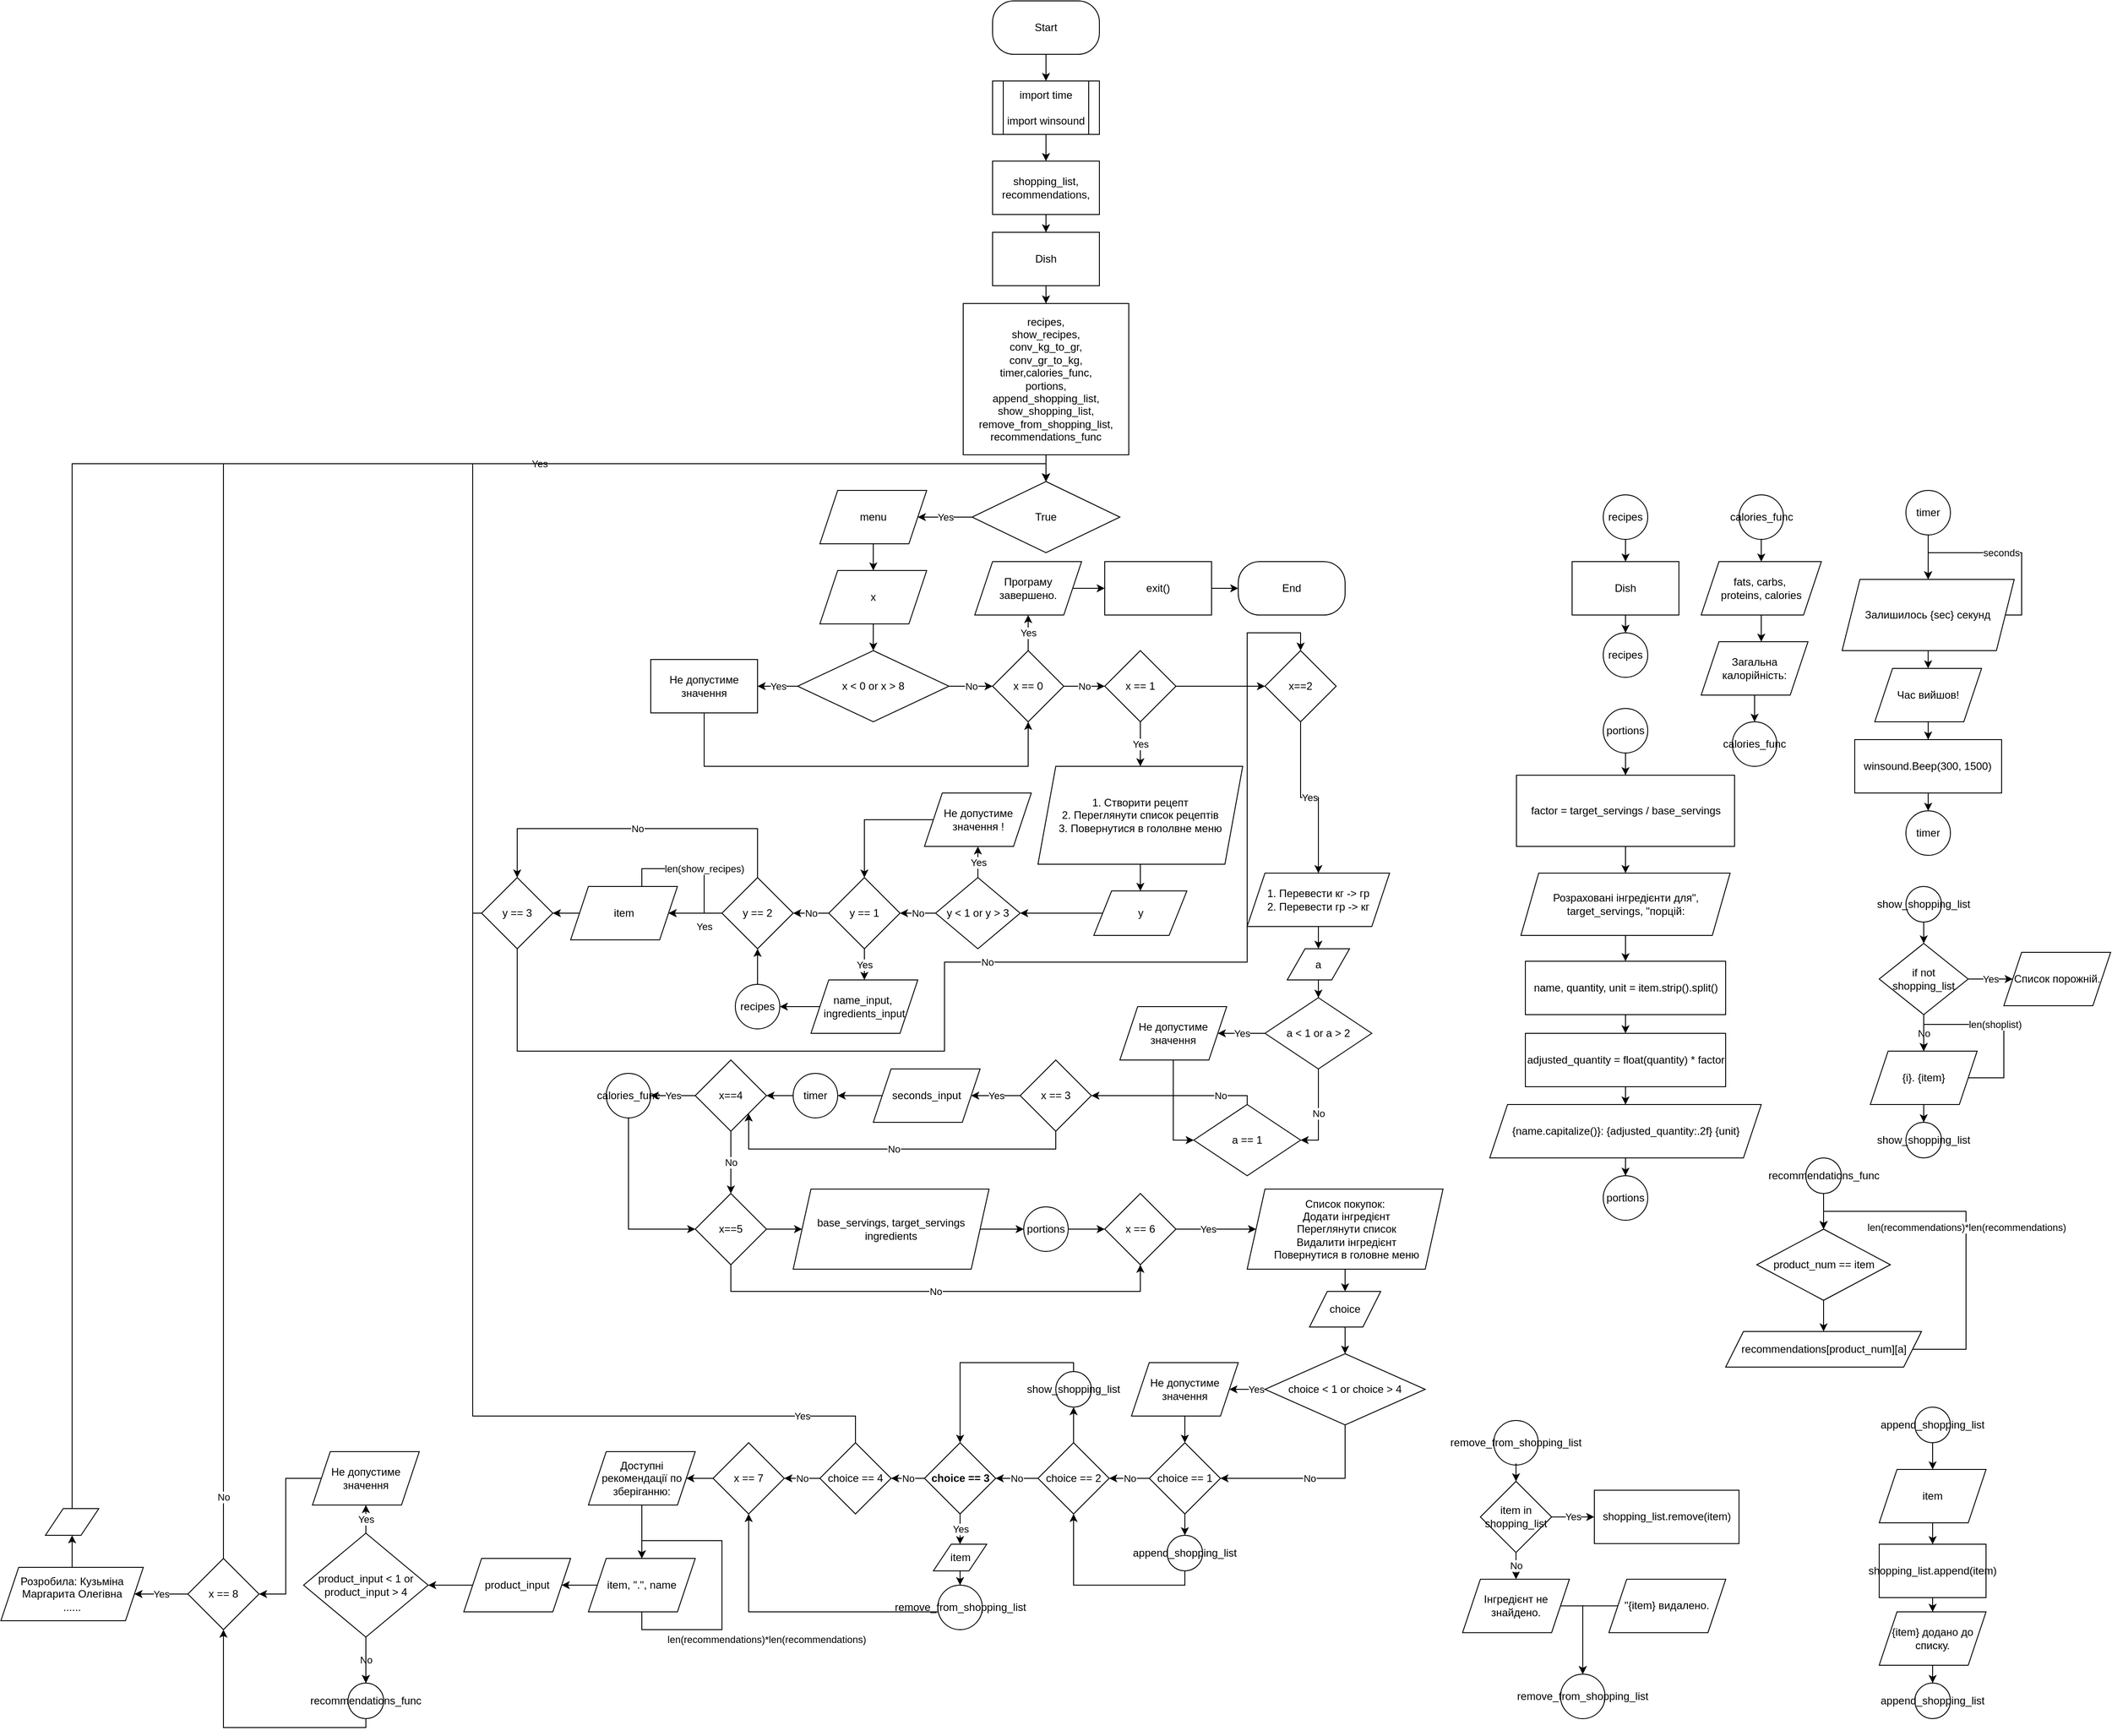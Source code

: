 <mxfile version="24.9.3">
  <diagram name="Страница — 1" id="NrcCBX_CrroJCDgv4KbC">
    <mxGraphModel dx="3187" dy="1492" grid="1" gridSize="10" guides="1" tooltips="1" connect="1" arrows="1" fold="1" page="1" pageScale="1" pageWidth="827" pageHeight="1169" math="0" shadow="0">
      <root>
        <mxCell id="0" />
        <mxCell id="1" parent="0" />
        <mxCell id="HCiZNNdA7jjDMF_mCioQ-4" value="" style="edgeStyle=orthogonalEdgeStyle;rounded=0;orthogonalLoop=1;jettySize=auto;html=1;" edge="1" parent="1" source="HCiZNNdA7jjDMF_mCioQ-1" target="HCiZNNdA7jjDMF_mCioQ-3">
          <mxGeometry relative="1" as="geometry" />
        </mxCell>
        <mxCell id="HCiZNNdA7jjDMF_mCioQ-1" value="Start" style="rounded=1;whiteSpace=wrap;html=1;arcSize=40;" vertex="1" parent="1">
          <mxGeometry x="354" y="30" width="120" height="60" as="geometry" />
        </mxCell>
        <mxCell id="HCiZNNdA7jjDMF_mCioQ-6" value="" style="edgeStyle=orthogonalEdgeStyle;rounded=0;orthogonalLoop=1;jettySize=auto;html=1;" edge="1" parent="1" source="HCiZNNdA7jjDMF_mCioQ-3" target="HCiZNNdA7jjDMF_mCioQ-5">
          <mxGeometry relative="1" as="geometry" />
        </mxCell>
        <mxCell id="HCiZNNdA7jjDMF_mCioQ-3" value="import time&lt;br&gt;&lt;br&gt;import winsound" style="shape=process;whiteSpace=wrap;html=1;backgroundOutline=1;" vertex="1" parent="1">
          <mxGeometry x="354" y="120" width="120" height="60" as="geometry" />
        </mxCell>
        <mxCell id="HCiZNNdA7jjDMF_mCioQ-8" value="" style="edgeStyle=orthogonalEdgeStyle;rounded=0;orthogonalLoop=1;jettySize=auto;html=1;" edge="1" parent="1" source="HCiZNNdA7jjDMF_mCioQ-5" target="HCiZNNdA7jjDMF_mCioQ-7">
          <mxGeometry relative="1" as="geometry" />
        </mxCell>
        <mxCell id="HCiZNNdA7jjDMF_mCioQ-5" value="shopping_list, recommendations," style="rounded=0;whiteSpace=wrap;html=1;" vertex="1" parent="1">
          <mxGeometry x="354" y="210" width="120" height="60" as="geometry" />
        </mxCell>
        <mxCell id="HCiZNNdA7jjDMF_mCioQ-10" value="" style="edgeStyle=orthogonalEdgeStyle;rounded=0;orthogonalLoop=1;jettySize=auto;html=1;" edge="1" parent="1" source="HCiZNNdA7jjDMF_mCioQ-7" target="HCiZNNdA7jjDMF_mCioQ-9">
          <mxGeometry relative="1" as="geometry" />
        </mxCell>
        <mxCell id="HCiZNNdA7jjDMF_mCioQ-7" value="Dish" style="whiteSpace=wrap;html=1;rounded=0;" vertex="1" parent="1">
          <mxGeometry x="354" y="290" width="120" height="60" as="geometry" />
        </mxCell>
        <mxCell id="HCiZNNdA7jjDMF_mCioQ-12" value="" style="edgeStyle=orthogonalEdgeStyle;rounded=0;orthogonalLoop=1;jettySize=auto;html=1;" edge="1" parent="1" source="HCiZNNdA7jjDMF_mCioQ-9" target="HCiZNNdA7jjDMF_mCioQ-11">
          <mxGeometry relative="1" as="geometry" />
        </mxCell>
        <mxCell id="HCiZNNdA7jjDMF_mCioQ-9" value="recipes,&lt;div&gt;show_recipes,&lt;/div&gt;&lt;div&gt;conv_kg_to_gr,&lt;/div&gt;&lt;div&gt;conv_gr_to_kg,&lt;/div&gt;&lt;div&gt;timer,calories_func,&lt;/div&gt;&lt;div&gt;portions,&lt;/div&gt;&lt;div&gt;append_shopping_list,&lt;/div&gt;&lt;div&gt;show_shopping_list,&lt;/div&gt;&lt;div&gt;remove_from_shopping_list,&lt;/div&gt;&lt;div&gt;recommendations_func&lt;/div&gt;" style="whiteSpace=wrap;html=1;rounded=0;" vertex="1" parent="1">
          <mxGeometry x="321" y="370" width="186" height="170" as="geometry" />
        </mxCell>
        <mxCell id="HCiZNNdA7jjDMF_mCioQ-13" value="Yes" style="edgeStyle=orthogonalEdgeStyle;rounded=0;orthogonalLoop=1;jettySize=auto;html=1;entryX=1;entryY=0.5;entryDx=0;entryDy=0;" edge="1" parent="1" source="HCiZNNdA7jjDMF_mCioQ-11" target="HCiZNNdA7jjDMF_mCioQ-15">
          <mxGeometry relative="1" as="geometry">
            <mxPoint x="260" y="610" as="targetPoint" />
          </mxGeometry>
        </mxCell>
        <mxCell id="HCiZNNdA7jjDMF_mCioQ-11" value="True" style="rhombus;whiteSpace=wrap;html=1;rounded=0;" vertex="1" parent="1">
          <mxGeometry x="331" y="570" width="166" height="80" as="geometry" />
        </mxCell>
        <mxCell id="HCiZNNdA7jjDMF_mCioQ-17" value="" style="edgeStyle=orthogonalEdgeStyle;rounded=0;orthogonalLoop=1;jettySize=auto;html=1;" edge="1" parent="1" source="HCiZNNdA7jjDMF_mCioQ-15" target="HCiZNNdA7jjDMF_mCioQ-16">
          <mxGeometry relative="1" as="geometry" />
        </mxCell>
        <mxCell id="HCiZNNdA7jjDMF_mCioQ-15" value="menu" style="shape=parallelogram;perimeter=parallelogramPerimeter;whiteSpace=wrap;html=1;fixedSize=1;" vertex="1" parent="1">
          <mxGeometry x="160" y="580" width="120" height="60" as="geometry" />
        </mxCell>
        <mxCell id="HCiZNNdA7jjDMF_mCioQ-19" value="" style="edgeStyle=orthogonalEdgeStyle;rounded=0;orthogonalLoop=1;jettySize=auto;html=1;" edge="1" parent="1" source="HCiZNNdA7jjDMF_mCioQ-16" target="HCiZNNdA7jjDMF_mCioQ-18">
          <mxGeometry relative="1" as="geometry" />
        </mxCell>
        <mxCell id="HCiZNNdA7jjDMF_mCioQ-16" value="x" style="shape=parallelogram;perimeter=parallelogramPerimeter;whiteSpace=wrap;html=1;fixedSize=1;" vertex="1" parent="1">
          <mxGeometry x="160" y="670" width="120" height="60" as="geometry" />
        </mxCell>
        <mxCell id="HCiZNNdA7jjDMF_mCioQ-21" value="Yes" style="edgeStyle=orthogonalEdgeStyle;rounded=0;orthogonalLoop=1;jettySize=auto;html=1;" edge="1" parent="1" source="HCiZNNdA7jjDMF_mCioQ-18" target="HCiZNNdA7jjDMF_mCioQ-20">
          <mxGeometry relative="1" as="geometry" />
        </mxCell>
        <mxCell id="HCiZNNdA7jjDMF_mCioQ-22" value="No" style="edgeStyle=orthogonalEdgeStyle;rounded=0;orthogonalLoop=1;jettySize=auto;html=1;" edge="1" parent="1" source="HCiZNNdA7jjDMF_mCioQ-18" target="HCiZNNdA7jjDMF_mCioQ-23">
          <mxGeometry relative="1" as="geometry">
            <mxPoint x="380" y="800" as="targetPoint" />
          </mxGeometry>
        </mxCell>
        <mxCell id="HCiZNNdA7jjDMF_mCioQ-18" value="x &lt; 0 or x &gt; 8" style="rhombus;whiteSpace=wrap;html=1;" vertex="1" parent="1">
          <mxGeometry x="135" y="760" width="170" height="80" as="geometry" />
        </mxCell>
        <mxCell id="HCiZNNdA7jjDMF_mCioQ-24" style="edgeStyle=orthogonalEdgeStyle;rounded=0;orthogonalLoop=1;jettySize=auto;html=1;entryX=0.5;entryY=1;entryDx=0;entryDy=0;exitX=0.5;exitY=1;exitDx=0;exitDy=0;" edge="1" parent="1" source="HCiZNNdA7jjDMF_mCioQ-20" target="HCiZNNdA7jjDMF_mCioQ-23">
          <mxGeometry relative="1" as="geometry">
            <mxPoint x="20" y="860" as="sourcePoint" />
            <mxPoint x="400" y="870" as="targetPoint" />
            <Array as="points">
              <mxPoint x="30" y="890" />
              <mxPoint x="394" y="890" />
            </Array>
          </mxGeometry>
        </mxCell>
        <mxCell id="HCiZNNdA7jjDMF_mCioQ-20" value="Не допустиме значення" style="whiteSpace=wrap;html=1;" vertex="1" parent="1">
          <mxGeometry x="-30" y="770" width="120" height="60" as="geometry" />
        </mxCell>
        <mxCell id="HCiZNNdA7jjDMF_mCioQ-26" value="Yes" style="edgeStyle=orthogonalEdgeStyle;rounded=0;orthogonalLoop=1;jettySize=auto;html=1;" edge="1" parent="1" source="HCiZNNdA7jjDMF_mCioQ-23" target="HCiZNNdA7jjDMF_mCioQ-27">
          <mxGeometry relative="1" as="geometry">
            <mxPoint x="394" y="730" as="targetPoint" />
          </mxGeometry>
        </mxCell>
        <mxCell id="HCiZNNdA7jjDMF_mCioQ-34" value="No" style="edgeStyle=orthogonalEdgeStyle;rounded=0;orthogonalLoop=1;jettySize=auto;html=1;" edge="1" parent="1" source="HCiZNNdA7jjDMF_mCioQ-23" target="HCiZNNdA7jjDMF_mCioQ-33">
          <mxGeometry relative="1" as="geometry" />
        </mxCell>
        <mxCell id="HCiZNNdA7jjDMF_mCioQ-23" value="x == 0" style="rhombus;whiteSpace=wrap;html=1;" vertex="1" parent="1">
          <mxGeometry x="354" y="760" width="80" height="80" as="geometry" />
        </mxCell>
        <mxCell id="HCiZNNdA7jjDMF_mCioQ-29" value="" style="edgeStyle=orthogonalEdgeStyle;rounded=0;orthogonalLoop=1;jettySize=auto;html=1;" edge="1" parent="1" source="HCiZNNdA7jjDMF_mCioQ-27" target="HCiZNNdA7jjDMF_mCioQ-28">
          <mxGeometry relative="1" as="geometry" />
        </mxCell>
        <mxCell id="HCiZNNdA7jjDMF_mCioQ-27" value="Програму завершено." style="shape=parallelogram;perimeter=parallelogramPerimeter;whiteSpace=wrap;html=1;fixedSize=1;" vertex="1" parent="1">
          <mxGeometry x="334" y="660" width="120" height="60" as="geometry" />
        </mxCell>
        <mxCell id="HCiZNNdA7jjDMF_mCioQ-30" style="edgeStyle=orthogonalEdgeStyle;rounded=0;orthogonalLoop=1;jettySize=auto;html=1;entryX=0;entryY=0.5;entryDx=0;entryDy=0;" edge="1" parent="1" source="HCiZNNdA7jjDMF_mCioQ-28" target="HCiZNNdA7jjDMF_mCioQ-31">
          <mxGeometry relative="1" as="geometry">
            <mxPoint x="640" y="710" as="targetPoint" />
          </mxGeometry>
        </mxCell>
        <mxCell id="HCiZNNdA7jjDMF_mCioQ-28" value="exit()" style="rounded=0;whiteSpace=wrap;html=1;" vertex="1" parent="1">
          <mxGeometry x="480" y="660" width="120" height="60" as="geometry" />
        </mxCell>
        <mxCell id="HCiZNNdA7jjDMF_mCioQ-31" value="End" style="rounded=1;whiteSpace=wrap;html=1;arcSize=40;" vertex="1" parent="1">
          <mxGeometry x="630" y="660" width="120" height="60" as="geometry" />
        </mxCell>
        <mxCell id="HCiZNNdA7jjDMF_mCioQ-36" value="Yes" style="edgeStyle=orthogonalEdgeStyle;rounded=0;orthogonalLoop=1;jettySize=auto;html=1;" edge="1" parent="1" source="HCiZNNdA7jjDMF_mCioQ-33" target="HCiZNNdA7jjDMF_mCioQ-35">
          <mxGeometry relative="1" as="geometry" />
        </mxCell>
        <mxCell id="HCiZNNdA7jjDMF_mCioQ-63" value="" style="edgeStyle=orthogonalEdgeStyle;rounded=0;orthogonalLoop=1;jettySize=auto;html=1;" edge="1" parent="1" source="HCiZNNdA7jjDMF_mCioQ-33" target="HCiZNNdA7jjDMF_mCioQ-62">
          <mxGeometry relative="1" as="geometry" />
        </mxCell>
        <mxCell id="HCiZNNdA7jjDMF_mCioQ-33" value="x == 1" style="rhombus;whiteSpace=wrap;html=1;" vertex="1" parent="1">
          <mxGeometry x="480" y="760" width="80" height="80" as="geometry" />
        </mxCell>
        <mxCell id="HCiZNNdA7jjDMF_mCioQ-38" value="" style="edgeStyle=orthogonalEdgeStyle;rounded=0;orthogonalLoop=1;jettySize=auto;html=1;" edge="1" parent="1" source="HCiZNNdA7jjDMF_mCioQ-35" target="HCiZNNdA7jjDMF_mCioQ-37">
          <mxGeometry relative="1" as="geometry" />
        </mxCell>
        <mxCell id="HCiZNNdA7jjDMF_mCioQ-35" value="1. Створити рецепт&lt;br&gt;2. Переглянути список рецептів&lt;br&gt;3. Повернутися в гололвне меню" style="shape=parallelogram;perimeter=parallelogramPerimeter;whiteSpace=wrap;html=1;fixedSize=1;" vertex="1" parent="1">
          <mxGeometry x="405" y="890" width="230" height="110" as="geometry" />
        </mxCell>
        <mxCell id="HCiZNNdA7jjDMF_mCioQ-39" style="edgeStyle=orthogonalEdgeStyle;rounded=0;orthogonalLoop=1;jettySize=auto;html=1;" edge="1" parent="1" source="HCiZNNdA7jjDMF_mCioQ-37" target="HCiZNNdA7jjDMF_mCioQ-40">
          <mxGeometry relative="1" as="geometry">
            <mxPoint x="390" y="1055" as="targetPoint" />
          </mxGeometry>
        </mxCell>
        <mxCell id="HCiZNNdA7jjDMF_mCioQ-37" value="y" style="shape=parallelogram;perimeter=parallelogramPerimeter;whiteSpace=wrap;html=1;fixedSize=1;" vertex="1" parent="1">
          <mxGeometry x="467.72" y="1030" width="104.55" height="50" as="geometry" />
        </mxCell>
        <mxCell id="HCiZNNdA7jjDMF_mCioQ-41" value="Yes" style="edgeStyle=orthogonalEdgeStyle;rounded=0;orthogonalLoop=1;jettySize=auto;html=1;" edge="1" parent="1" source="HCiZNNdA7jjDMF_mCioQ-40" target="HCiZNNdA7jjDMF_mCioQ-42">
          <mxGeometry relative="1" as="geometry">
            <mxPoint x="337.5" y="980" as="targetPoint" />
          </mxGeometry>
        </mxCell>
        <mxCell id="HCiZNNdA7jjDMF_mCioQ-44" value="No" style="edgeStyle=orthogonalEdgeStyle;rounded=0;orthogonalLoop=1;jettySize=auto;html=1;" edge="1" parent="1" source="HCiZNNdA7jjDMF_mCioQ-40" target="HCiZNNdA7jjDMF_mCioQ-43">
          <mxGeometry relative="1" as="geometry" />
        </mxCell>
        <mxCell id="HCiZNNdA7jjDMF_mCioQ-40" value="y &lt; 1 or y &gt; 3" style="rhombus;whiteSpace=wrap;html=1;" vertex="1" parent="1">
          <mxGeometry x="290" y="1015" width="95" height="80" as="geometry" />
        </mxCell>
        <mxCell id="HCiZNNdA7jjDMF_mCioQ-45" style="edgeStyle=orthogonalEdgeStyle;rounded=0;orthogonalLoop=1;jettySize=auto;html=1;entryX=0.5;entryY=0;entryDx=0;entryDy=0;" edge="1" parent="1" source="HCiZNNdA7jjDMF_mCioQ-42" target="HCiZNNdA7jjDMF_mCioQ-43">
          <mxGeometry relative="1" as="geometry" />
        </mxCell>
        <mxCell id="HCiZNNdA7jjDMF_mCioQ-42" value="Не допустиме значення !" style="shape=parallelogram;perimeter=parallelogramPerimeter;whiteSpace=wrap;html=1;fixedSize=1;" vertex="1" parent="1">
          <mxGeometry x="277.5" y="920" width="120" height="60" as="geometry" />
        </mxCell>
        <mxCell id="HCiZNNdA7jjDMF_mCioQ-46" value="Yes" style="edgeStyle=orthogonalEdgeStyle;rounded=0;orthogonalLoop=1;jettySize=auto;html=1;" edge="1" parent="1" source="HCiZNNdA7jjDMF_mCioQ-43" target="HCiZNNdA7jjDMF_mCioQ-47">
          <mxGeometry relative="1" as="geometry">
            <mxPoint x="210" y="1130" as="targetPoint" />
          </mxGeometry>
        </mxCell>
        <mxCell id="HCiZNNdA7jjDMF_mCioQ-51" value="No" style="edgeStyle=orthogonalEdgeStyle;rounded=0;orthogonalLoop=1;jettySize=auto;html=1;" edge="1" parent="1" source="HCiZNNdA7jjDMF_mCioQ-43" target="HCiZNNdA7jjDMF_mCioQ-50">
          <mxGeometry relative="1" as="geometry" />
        </mxCell>
        <mxCell id="HCiZNNdA7jjDMF_mCioQ-43" value="y == 1" style="rhombus;whiteSpace=wrap;html=1;" vertex="1" parent="1">
          <mxGeometry x="170" y="1015" width="80" height="80" as="geometry" />
        </mxCell>
        <mxCell id="HCiZNNdA7jjDMF_mCioQ-49" value="" style="edgeStyle=orthogonalEdgeStyle;rounded=0;orthogonalLoop=1;jettySize=auto;html=1;" edge="1" parent="1" source="HCiZNNdA7jjDMF_mCioQ-47" target="HCiZNNdA7jjDMF_mCioQ-48">
          <mxGeometry relative="1" as="geometry" />
        </mxCell>
        <mxCell id="HCiZNNdA7jjDMF_mCioQ-47" value="name_input,&amp;nbsp;&lt;div&gt;ingredients_input&lt;/div&gt;" style="shape=parallelogram;perimeter=parallelogramPerimeter;whiteSpace=wrap;html=1;fixedSize=1;" vertex="1" parent="1">
          <mxGeometry x="150" y="1130" width="120" height="60" as="geometry" />
        </mxCell>
        <mxCell id="HCiZNNdA7jjDMF_mCioQ-52" style="edgeStyle=orthogonalEdgeStyle;rounded=0;orthogonalLoop=1;jettySize=auto;html=1;entryX=0.5;entryY=1;entryDx=0;entryDy=0;" edge="1" parent="1" source="HCiZNNdA7jjDMF_mCioQ-48" target="HCiZNNdA7jjDMF_mCioQ-50">
          <mxGeometry relative="1" as="geometry" />
        </mxCell>
        <mxCell id="HCiZNNdA7jjDMF_mCioQ-48" value="recipes" style="ellipse;whiteSpace=wrap;html=1;" vertex="1" parent="1">
          <mxGeometry x="65" y="1135" width="50" height="50" as="geometry" />
        </mxCell>
        <mxCell id="HCiZNNdA7jjDMF_mCioQ-54" value="Yes" style="edgeStyle=orthogonalEdgeStyle;rounded=0;orthogonalLoop=1;jettySize=auto;html=1;entryX=1;entryY=0.5;entryDx=0;entryDy=0;" edge="1" parent="1" source="HCiZNNdA7jjDMF_mCioQ-50" target="HCiZNNdA7jjDMF_mCioQ-55">
          <mxGeometry x="-0.333" y="15" relative="1" as="geometry">
            <mxPoint x="10" y="1055" as="targetPoint" />
            <mxPoint as="offset" />
          </mxGeometry>
        </mxCell>
        <mxCell id="HCiZNNdA7jjDMF_mCioQ-59" value="No" style="edgeStyle=orthogonalEdgeStyle;rounded=0;orthogonalLoop=1;jettySize=auto;html=1;entryX=0.5;entryY=0;entryDx=0;entryDy=0;" edge="1" parent="1" source="HCiZNNdA7jjDMF_mCioQ-50" target="HCiZNNdA7jjDMF_mCioQ-58">
          <mxGeometry relative="1" as="geometry">
            <Array as="points">
              <mxPoint x="90" y="960" />
              <mxPoint x="-180" y="960" />
            </Array>
          </mxGeometry>
        </mxCell>
        <mxCell id="HCiZNNdA7jjDMF_mCioQ-50" value="y == 2" style="rhombus;whiteSpace=wrap;html=1;" vertex="1" parent="1">
          <mxGeometry x="50" y="1015" width="80" height="80" as="geometry" />
        </mxCell>
        <mxCell id="HCiZNNdA7jjDMF_mCioQ-57" style="edgeStyle=orthogonalEdgeStyle;rounded=0;orthogonalLoop=1;jettySize=auto;html=1;" edge="1" parent="1" source="HCiZNNdA7jjDMF_mCioQ-55" target="HCiZNNdA7jjDMF_mCioQ-58">
          <mxGeometry relative="1" as="geometry">
            <mxPoint x="-160" y="1055" as="targetPoint" />
          </mxGeometry>
        </mxCell>
        <mxCell id="HCiZNNdA7jjDMF_mCioQ-55" value="item" style="shape=parallelogram;perimeter=parallelogramPerimeter;whiteSpace=wrap;html=1;fixedSize=1;" vertex="1" parent="1">
          <mxGeometry x="-120" y="1025" width="120" height="60" as="geometry" />
        </mxCell>
        <mxCell id="HCiZNNdA7jjDMF_mCioQ-56" value="len(show_recipes)" style="edgeStyle=orthogonalEdgeStyle;rounded=0;orthogonalLoop=1;jettySize=auto;html=1;entryX=1;entryY=0.5;entryDx=0;entryDy=0;" edge="1" parent="1" source="HCiZNNdA7jjDMF_mCioQ-55" target="HCiZNNdA7jjDMF_mCioQ-55">
          <mxGeometry relative="1" as="geometry">
            <Array as="points">
              <mxPoint x="-40" y="1005" />
              <mxPoint x="30" y="1005" />
              <mxPoint x="30" y="1055" />
            </Array>
          </mxGeometry>
        </mxCell>
        <mxCell id="HCiZNNdA7jjDMF_mCioQ-60" value="Yes" style="edgeStyle=orthogonalEdgeStyle;rounded=0;orthogonalLoop=1;jettySize=auto;html=1;entryX=0.5;entryY=0;entryDx=0;entryDy=0;" edge="1" parent="1" source="HCiZNNdA7jjDMF_mCioQ-58" target="HCiZNNdA7jjDMF_mCioQ-11">
          <mxGeometry relative="1" as="geometry">
            <Array as="points">
              <mxPoint x="-230" y="1055" />
              <mxPoint x="-230" y="550" />
              <mxPoint x="414" y="550" />
            </Array>
          </mxGeometry>
        </mxCell>
        <mxCell id="HCiZNNdA7jjDMF_mCioQ-120" value="No" style="edgeStyle=orthogonalEdgeStyle;rounded=0;orthogonalLoop=1;jettySize=auto;html=1;entryX=0.5;entryY=0;entryDx=0;entryDy=0;" edge="1" parent="1" source="HCiZNNdA7jjDMF_mCioQ-58" target="HCiZNNdA7jjDMF_mCioQ-62">
          <mxGeometry relative="1" as="geometry">
            <Array as="points">
              <mxPoint x="-180" y="1210" />
              <mxPoint x="300" y="1210" />
              <mxPoint x="300" y="1110" />
              <mxPoint x="640" y="1110" />
              <mxPoint x="640" y="740" />
              <mxPoint x="700" y="740" />
            </Array>
          </mxGeometry>
        </mxCell>
        <mxCell id="HCiZNNdA7jjDMF_mCioQ-58" value="&lt;span style=&quot;color: rgb(0, 0, 0); font-family: Helvetica; font-size: 12px; font-style: normal; font-variant-ligatures: normal; font-variant-caps: normal; font-weight: 400; letter-spacing: normal; orphans: 2; text-align: center; text-indent: 0px; text-transform: none; widows: 2; word-spacing: 0px; -webkit-text-stroke-width: 0px; white-space: normal; background-color: rgb(251, 251, 251); text-decoration-thickness: initial; text-decoration-style: initial; text-decoration-color: initial; display: inline !important; float: none;&quot;&gt;y == 3&lt;/span&gt;" style="rhombus;whiteSpace=wrap;html=1;" vertex="1" parent="1">
          <mxGeometry x="-220" y="1015" width="80" height="80" as="geometry" />
        </mxCell>
        <mxCell id="HCiZNNdA7jjDMF_mCioQ-64" value="Yes" style="edgeStyle=orthogonalEdgeStyle;rounded=0;orthogonalLoop=1;jettySize=auto;html=1;" edge="1" parent="1" source="HCiZNNdA7jjDMF_mCioQ-62" target="HCiZNNdA7jjDMF_mCioQ-65">
          <mxGeometry relative="1" as="geometry">
            <mxPoint x="700" y="890" as="targetPoint" />
          </mxGeometry>
        </mxCell>
        <mxCell id="HCiZNNdA7jjDMF_mCioQ-62" value="x==2" style="rhombus;whiteSpace=wrap;html=1;" vertex="1" parent="1">
          <mxGeometry x="660" y="760" width="80" height="80" as="geometry" />
        </mxCell>
        <mxCell id="HCiZNNdA7jjDMF_mCioQ-66" style="edgeStyle=orthogonalEdgeStyle;rounded=0;orthogonalLoop=1;jettySize=auto;html=1;" edge="1" parent="1" source="HCiZNNdA7jjDMF_mCioQ-65" target="HCiZNNdA7jjDMF_mCioQ-67">
          <mxGeometry relative="1" as="geometry">
            <mxPoint x="720" y="1100" as="targetPoint" />
          </mxGeometry>
        </mxCell>
        <mxCell id="HCiZNNdA7jjDMF_mCioQ-65" value="1. Перевести кг -&gt; гр&#xa;2. Перевести гр -&gt; кг" style="shape=parallelogram;perimeter=parallelogramPerimeter;whiteSpace=wrap;html=1;fixedSize=1;" vertex="1" parent="1">
          <mxGeometry x="640" y="1010" width="160" height="60" as="geometry" />
        </mxCell>
        <mxCell id="HCiZNNdA7jjDMF_mCioQ-68" style="edgeStyle=orthogonalEdgeStyle;rounded=0;orthogonalLoop=1;jettySize=auto;html=1;" edge="1" parent="1" source="HCiZNNdA7jjDMF_mCioQ-67" target="HCiZNNdA7jjDMF_mCioQ-69">
          <mxGeometry relative="1" as="geometry">
            <mxPoint x="720" y="1190" as="targetPoint" />
          </mxGeometry>
        </mxCell>
        <mxCell id="HCiZNNdA7jjDMF_mCioQ-67" value="a" style="shape=parallelogram;perimeter=parallelogramPerimeter;whiteSpace=wrap;html=1;fixedSize=1;" vertex="1" parent="1">
          <mxGeometry x="685" y="1095" width="70" height="35" as="geometry" />
        </mxCell>
        <mxCell id="HCiZNNdA7jjDMF_mCioQ-73" value="Yes" style="edgeStyle=orthogonalEdgeStyle;rounded=0;orthogonalLoop=1;jettySize=auto;html=1;" edge="1" parent="1" source="HCiZNNdA7jjDMF_mCioQ-69" target="HCiZNNdA7jjDMF_mCioQ-72">
          <mxGeometry relative="1" as="geometry" />
        </mxCell>
        <mxCell id="HCiZNNdA7jjDMF_mCioQ-75" value="No" style="edgeStyle=orthogonalEdgeStyle;rounded=0;orthogonalLoop=1;jettySize=auto;html=1;entryX=1;entryY=0.5;entryDx=0;entryDy=0;" edge="1" parent="1" source="HCiZNNdA7jjDMF_mCioQ-69" target="HCiZNNdA7jjDMF_mCioQ-74">
          <mxGeometry relative="1" as="geometry" />
        </mxCell>
        <mxCell id="HCiZNNdA7jjDMF_mCioQ-69" value="a &lt; 1 or a &gt; 2" style="rhombus;whiteSpace=wrap;html=1;" vertex="1" parent="1">
          <mxGeometry x="660" y="1150" width="120" height="80" as="geometry" />
        </mxCell>
        <mxCell id="HCiZNNdA7jjDMF_mCioQ-76" style="edgeStyle=orthogonalEdgeStyle;rounded=0;orthogonalLoop=1;jettySize=auto;html=1;entryX=0;entryY=0.5;entryDx=0;entryDy=0;" edge="1" parent="1" source="HCiZNNdA7jjDMF_mCioQ-72" target="HCiZNNdA7jjDMF_mCioQ-74">
          <mxGeometry relative="1" as="geometry" />
        </mxCell>
        <mxCell id="HCiZNNdA7jjDMF_mCioQ-72" value="Не допустиме значення" style="shape=parallelogram;perimeter=parallelogramPerimeter;whiteSpace=wrap;html=1;fixedSize=1;" vertex="1" parent="1">
          <mxGeometry x="497" y="1160" width="120" height="60" as="geometry" />
        </mxCell>
        <mxCell id="HCiZNNdA7jjDMF_mCioQ-77" value="No" style="edgeStyle=orthogonalEdgeStyle;rounded=0;orthogonalLoop=1;jettySize=auto;html=1;entryX=1;entryY=0.5;entryDx=0;entryDy=0;" edge="1" parent="1" source="HCiZNNdA7jjDMF_mCioQ-74" target="HCiZNNdA7jjDMF_mCioQ-78">
          <mxGeometry x="-0.567" relative="1" as="geometry">
            <mxPoint x="390" y="1280" as="targetPoint" />
            <Array as="points">
              <mxPoint x="640" y="1260" />
              <mxPoint x="485" y="1260" />
            </Array>
            <mxPoint as="offset" />
          </mxGeometry>
        </mxCell>
        <mxCell id="HCiZNNdA7jjDMF_mCioQ-74" value="a == 1" style="rhombus;whiteSpace=wrap;html=1;" vertex="1" parent="1">
          <mxGeometry x="580" y="1270" width="120" height="80" as="geometry" />
        </mxCell>
        <mxCell id="HCiZNNdA7jjDMF_mCioQ-79" value="Yes" style="edgeStyle=orthogonalEdgeStyle;rounded=0;orthogonalLoop=1;jettySize=auto;html=1;" edge="1" parent="1" source="HCiZNNdA7jjDMF_mCioQ-78" target="HCiZNNdA7jjDMF_mCioQ-80">
          <mxGeometry relative="1" as="geometry">
            <mxPoint x="340" y="1260" as="targetPoint" />
          </mxGeometry>
        </mxCell>
        <mxCell id="HCiZNNdA7jjDMF_mCioQ-90" value="No" style="edgeStyle=orthogonalEdgeStyle;rounded=0;orthogonalLoop=1;jettySize=auto;html=1;entryX=1;entryY=1;entryDx=0;entryDy=0;" edge="1" parent="1" source="HCiZNNdA7jjDMF_mCioQ-78" target="HCiZNNdA7jjDMF_mCioQ-84">
          <mxGeometry relative="1" as="geometry">
            <Array as="points">
              <mxPoint x="425" y="1320" />
              <mxPoint x="80" y="1320" />
            </Array>
          </mxGeometry>
        </mxCell>
        <mxCell id="HCiZNNdA7jjDMF_mCioQ-78" value="x == 3" style="rhombus;whiteSpace=wrap;html=1;" vertex="1" parent="1">
          <mxGeometry x="385" y="1220" width="80" height="80" as="geometry" />
        </mxCell>
        <mxCell id="HCiZNNdA7jjDMF_mCioQ-81" style="edgeStyle=orthogonalEdgeStyle;rounded=0;orthogonalLoop=1;jettySize=auto;html=1;" edge="1" parent="1" source="HCiZNNdA7jjDMF_mCioQ-80" target="HCiZNNdA7jjDMF_mCioQ-82">
          <mxGeometry relative="1" as="geometry">
            <mxPoint x="190" y="1260" as="targetPoint" />
          </mxGeometry>
        </mxCell>
        <mxCell id="HCiZNNdA7jjDMF_mCioQ-80" value="seconds_input" style="shape=parallelogram;perimeter=parallelogramPerimeter;whiteSpace=wrap;html=1;fixedSize=1;" vertex="1" parent="1">
          <mxGeometry x="220" y="1230" width="120" height="60" as="geometry" />
        </mxCell>
        <mxCell id="HCiZNNdA7jjDMF_mCioQ-85" value="" style="edgeStyle=orthogonalEdgeStyle;rounded=0;orthogonalLoop=1;jettySize=auto;html=1;" edge="1" parent="1" source="HCiZNNdA7jjDMF_mCioQ-82" target="HCiZNNdA7jjDMF_mCioQ-84">
          <mxGeometry relative="1" as="geometry" />
        </mxCell>
        <mxCell id="HCiZNNdA7jjDMF_mCioQ-82" value="timer" style="ellipse;whiteSpace=wrap;html=1;aspect=fixed;" vertex="1" parent="1">
          <mxGeometry x="130" y="1235" width="50" height="50" as="geometry" />
        </mxCell>
        <mxCell id="HCiZNNdA7jjDMF_mCioQ-87" value="Yes" style="edgeStyle=orthogonalEdgeStyle;rounded=0;orthogonalLoop=1;jettySize=auto;html=1;" edge="1" parent="1" source="HCiZNNdA7jjDMF_mCioQ-84" target="HCiZNNdA7jjDMF_mCioQ-86">
          <mxGeometry relative="1" as="geometry" />
        </mxCell>
        <mxCell id="HCiZNNdA7jjDMF_mCioQ-88" value="No" style="edgeStyle=orthogonalEdgeStyle;rounded=0;orthogonalLoop=1;jettySize=auto;html=1;" edge="1" parent="1" source="HCiZNNdA7jjDMF_mCioQ-84" target="HCiZNNdA7jjDMF_mCioQ-89">
          <mxGeometry relative="1" as="geometry">
            <mxPoint x="60" y="1340" as="targetPoint" />
          </mxGeometry>
        </mxCell>
        <mxCell id="HCiZNNdA7jjDMF_mCioQ-84" value="x==4" style="rhombus;whiteSpace=wrap;html=1;" vertex="1" parent="1">
          <mxGeometry x="20" y="1220" width="80" height="80" as="geometry" />
        </mxCell>
        <mxCell id="HCiZNNdA7jjDMF_mCioQ-216" style="edgeStyle=orthogonalEdgeStyle;rounded=0;orthogonalLoop=1;jettySize=auto;html=1;entryX=0;entryY=0.5;entryDx=0;entryDy=0;" edge="1" parent="1" source="HCiZNNdA7jjDMF_mCioQ-86" target="HCiZNNdA7jjDMF_mCioQ-89">
          <mxGeometry relative="1" as="geometry">
            <Array as="points">
              <mxPoint x="-55" y="1410" />
            </Array>
          </mxGeometry>
        </mxCell>
        <mxCell id="HCiZNNdA7jjDMF_mCioQ-86" value="calories_func" style="ellipse;whiteSpace=wrap;html=1;aspect=fixed;" vertex="1" parent="1">
          <mxGeometry x="-80" y="1235" width="50" height="50" as="geometry" />
        </mxCell>
        <mxCell id="HCiZNNdA7jjDMF_mCioQ-91" style="edgeStyle=orthogonalEdgeStyle;rounded=0;orthogonalLoop=1;jettySize=auto;html=1;" edge="1" parent="1" source="HCiZNNdA7jjDMF_mCioQ-89" target="HCiZNNdA7jjDMF_mCioQ-92">
          <mxGeometry relative="1" as="geometry">
            <mxPoint x="160" y="1380" as="targetPoint" />
          </mxGeometry>
        </mxCell>
        <mxCell id="HCiZNNdA7jjDMF_mCioQ-96" value="No" style="edgeStyle=orthogonalEdgeStyle;rounded=0;orthogonalLoop=1;jettySize=auto;html=1;entryX=0.5;entryY=1;entryDx=0;entryDy=0;" edge="1" parent="1" source="HCiZNNdA7jjDMF_mCioQ-89" target="HCiZNNdA7jjDMF_mCioQ-95">
          <mxGeometry relative="1" as="geometry">
            <Array as="points">
              <mxPoint x="60" y="1480" />
              <mxPoint x="520" y="1480" />
            </Array>
          </mxGeometry>
        </mxCell>
        <mxCell id="HCiZNNdA7jjDMF_mCioQ-89" value="x==5" style="rhombus;whiteSpace=wrap;html=1;" vertex="1" parent="1">
          <mxGeometry x="20" y="1370" width="80" height="80" as="geometry" />
        </mxCell>
        <mxCell id="HCiZNNdA7jjDMF_mCioQ-94" value="" style="edgeStyle=orthogonalEdgeStyle;rounded=0;orthogonalLoop=1;jettySize=auto;html=1;" edge="1" parent="1" source="HCiZNNdA7jjDMF_mCioQ-92" target="HCiZNNdA7jjDMF_mCioQ-93">
          <mxGeometry relative="1" as="geometry" />
        </mxCell>
        <mxCell id="HCiZNNdA7jjDMF_mCioQ-92" value="base_servings,&amp;nbsp;target_servings&lt;div&gt;ingredients&lt;/div&gt;" style="shape=parallelogram;perimeter=parallelogramPerimeter;whiteSpace=wrap;html=1;fixedSize=1;" vertex="1" parent="1">
          <mxGeometry x="130" y="1365" width="220" height="90" as="geometry" />
        </mxCell>
        <mxCell id="HCiZNNdA7jjDMF_mCioQ-97" value="" style="edgeStyle=orthogonalEdgeStyle;rounded=0;orthogonalLoop=1;jettySize=auto;html=1;" edge="1" parent="1" source="HCiZNNdA7jjDMF_mCioQ-93" target="HCiZNNdA7jjDMF_mCioQ-95">
          <mxGeometry relative="1" as="geometry" />
        </mxCell>
        <mxCell id="HCiZNNdA7jjDMF_mCioQ-93" value="portions" style="ellipse;whiteSpace=wrap;html=1;aspect=fixed;" vertex="1" parent="1">
          <mxGeometry x="389" y="1385" width="50" height="50" as="geometry" />
        </mxCell>
        <mxCell id="HCiZNNdA7jjDMF_mCioQ-98" value="Yes" style="edgeStyle=orthogonalEdgeStyle;rounded=0;orthogonalLoop=1;jettySize=auto;html=1;" edge="1" parent="1" source="HCiZNNdA7jjDMF_mCioQ-95" target="HCiZNNdA7jjDMF_mCioQ-99">
          <mxGeometry x="-0.2" relative="1" as="geometry">
            <mxPoint x="660" y="1410" as="targetPoint" />
            <mxPoint as="offset" />
          </mxGeometry>
        </mxCell>
        <mxCell id="HCiZNNdA7jjDMF_mCioQ-95" value="x == 6" style="rhombus;whiteSpace=wrap;html=1;" vertex="1" parent="1">
          <mxGeometry x="480" y="1370" width="80" height="80" as="geometry" />
        </mxCell>
        <mxCell id="HCiZNNdA7jjDMF_mCioQ-100" style="edgeStyle=orthogonalEdgeStyle;rounded=0;orthogonalLoop=1;jettySize=auto;html=1;" edge="1" parent="1" source="HCiZNNdA7jjDMF_mCioQ-99" target="HCiZNNdA7jjDMF_mCioQ-101">
          <mxGeometry relative="1" as="geometry">
            <mxPoint x="750" y="1490" as="targetPoint" />
          </mxGeometry>
        </mxCell>
        <mxCell id="HCiZNNdA7jjDMF_mCioQ-99" value="Список покупок:&lt;br&gt;&amp;nbsp;Додати інгредієнт&lt;br&gt;&amp;nbsp;Переглянути список&lt;br&gt;&amp;nbsp;Видалити інгредієнт&lt;br&gt;&amp;nbsp;Повернутися в головне меню" style="shape=parallelogram;perimeter=parallelogramPerimeter;whiteSpace=wrap;html=1;fixedSize=1;" vertex="1" parent="1">
          <mxGeometry x="640" y="1365" width="220" height="90" as="geometry" />
        </mxCell>
        <mxCell id="HCiZNNdA7jjDMF_mCioQ-102" style="edgeStyle=orthogonalEdgeStyle;rounded=0;orthogonalLoop=1;jettySize=auto;html=1;" edge="1" parent="1" source="HCiZNNdA7jjDMF_mCioQ-101" target="HCiZNNdA7jjDMF_mCioQ-103">
          <mxGeometry relative="1" as="geometry">
            <mxPoint x="660" y="1500" as="targetPoint" />
          </mxGeometry>
        </mxCell>
        <mxCell id="HCiZNNdA7jjDMF_mCioQ-101" value="choice" style="shape=parallelogram;perimeter=parallelogramPerimeter;whiteSpace=wrap;html=1;fixedSize=1;" vertex="1" parent="1">
          <mxGeometry x="710" y="1480" width="80" height="40" as="geometry" />
        </mxCell>
        <mxCell id="HCiZNNdA7jjDMF_mCioQ-105" value="Yes" style="edgeStyle=orthogonalEdgeStyle;rounded=0;orthogonalLoop=1;jettySize=auto;html=1;" edge="1" parent="1" source="HCiZNNdA7jjDMF_mCioQ-103" target="HCiZNNdA7jjDMF_mCioQ-107">
          <mxGeometry relative="1" as="geometry">
            <mxPoint x="610" y="1590.0" as="targetPoint" />
          </mxGeometry>
        </mxCell>
        <mxCell id="HCiZNNdA7jjDMF_mCioQ-110" value="No" style="edgeStyle=orthogonalEdgeStyle;rounded=0;orthogonalLoop=1;jettySize=auto;html=1;entryX=1;entryY=0.5;entryDx=0;entryDy=0;" edge="1" parent="1" source="HCiZNNdA7jjDMF_mCioQ-103" target="HCiZNNdA7jjDMF_mCioQ-109">
          <mxGeometry relative="1" as="geometry">
            <Array as="points">
              <mxPoint x="750" y="1690" />
            </Array>
          </mxGeometry>
        </mxCell>
        <mxCell id="HCiZNNdA7jjDMF_mCioQ-103" value="choice &lt; 1 or choice &gt; 4" style="rhombus;whiteSpace=wrap;html=1;" vertex="1" parent="1">
          <mxGeometry x="660" y="1550" width="180" height="80" as="geometry" />
        </mxCell>
        <mxCell id="HCiZNNdA7jjDMF_mCioQ-108" style="edgeStyle=orthogonalEdgeStyle;rounded=0;orthogonalLoop=1;jettySize=auto;html=1;" edge="1" parent="1" source="HCiZNNdA7jjDMF_mCioQ-107" target="HCiZNNdA7jjDMF_mCioQ-109">
          <mxGeometry relative="1" as="geometry">
            <mxPoint x="570" y="1660.0" as="targetPoint" />
          </mxGeometry>
        </mxCell>
        <mxCell id="HCiZNNdA7jjDMF_mCioQ-107" value="Не допустиме значення" style="shape=parallelogram;perimeter=parallelogramPerimeter;whiteSpace=wrap;html=1;fixedSize=1;" vertex="1" parent="1">
          <mxGeometry x="510" y="1560.0" width="120" height="60" as="geometry" />
        </mxCell>
        <mxCell id="HCiZNNdA7jjDMF_mCioQ-111" style="edgeStyle=orthogonalEdgeStyle;rounded=0;orthogonalLoop=1;jettySize=auto;html=1;" edge="1" parent="1" source="HCiZNNdA7jjDMF_mCioQ-109" target="HCiZNNdA7jjDMF_mCioQ-112">
          <mxGeometry relative="1" as="geometry">
            <mxPoint x="570" y="1770.0" as="targetPoint" />
          </mxGeometry>
        </mxCell>
        <mxCell id="HCiZNNdA7jjDMF_mCioQ-117" value="No" style="edgeStyle=orthogonalEdgeStyle;rounded=0;orthogonalLoop=1;jettySize=auto;html=1;" edge="1" parent="1" source="HCiZNNdA7jjDMF_mCioQ-109" target="HCiZNNdA7jjDMF_mCioQ-113">
          <mxGeometry relative="1" as="geometry" />
        </mxCell>
        <mxCell id="HCiZNNdA7jjDMF_mCioQ-109" value="choice == 1" style="rhombus;whiteSpace=wrap;html=1;" vertex="1" parent="1">
          <mxGeometry x="530" y="1650.0" width="80" height="80" as="geometry" />
        </mxCell>
        <mxCell id="HCiZNNdA7jjDMF_mCioQ-116" style="edgeStyle=orthogonalEdgeStyle;rounded=0;orthogonalLoop=1;jettySize=auto;html=1;entryX=0.5;entryY=1;entryDx=0;entryDy=0;" edge="1" parent="1" source="HCiZNNdA7jjDMF_mCioQ-112" target="HCiZNNdA7jjDMF_mCioQ-113">
          <mxGeometry relative="1" as="geometry">
            <Array as="points">
              <mxPoint x="570" y="1810" />
              <mxPoint x="445" y="1810" />
            </Array>
          </mxGeometry>
        </mxCell>
        <mxCell id="HCiZNNdA7jjDMF_mCioQ-112" value="append_shopping_list" style="ellipse;whiteSpace=wrap;html=1;aspect=fixed;" vertex="1" parent="1">
          <mxGeometry x="550" y="1754" width="40" height="40" as="geometry" />
        </mxCell>
        <mxCell id="HCiZNNdA7jjDMF_mCioQ-118" value="No" style="edgeStyle=orthogonalEdgeStyle;rounded=0;orthogonalLoop=1;jettySize=auto;html=1;" edge="1" parent="1" source="HCiZNNdA7jjDMF_mCioQ-113" target="HCiZNNdA7jjDMF_mCioQ-114">
          <mxGeometry relative="1" as="geometry" />
        </mxCell>
        <mxCell id="HCiZNNdA7jjDMF_mCioQ-122" style="edgeStyle=orthogonalEdgeStyle;rounded=0;orthogonalLoop=1;jettySize=auto;html=1;" edge="1" parent="1" source="HCiZNNdA7jjDMF_mCioQ-113" target="HCiZNNdA7jjDMF_mCioQ-123">
          <mxGeometry relative="1" as="geometry">
            <mxPoint x="445" y="1610.0" as="targetPoint" />
          </mxGeometry>
        </mxCell>
        <mxCell id="HCiZNNdA7jjDMF_mCioQ-113" value="choice == 2" style="rhombus;whiteSpace=wrap;html=1;" vertex="1" parent="1">
          <mxGeometry x="405" y="1650.0" width="80" height="80" as="geometry" />
        </mxCell>
        <mxCell id="HCiZNNdA7jjDMF_mCioQ-119" value="No" style="edgeStyle=orthogonalEdgeStyle;rounded=0;orthogonalLoop=1;jettySize=auto;html=1;" edge="1" parent="1" source="HCiZNNdA7jjDMF_mCioQ-114" target="HCiZNNdA7jjDMF_mCioQ-115">
          <mxGeometry relative="1" as="geometry" />
        </mxCell>
        <mxCell id="HCiZNNdA7jjDMF_mCioQ-127" value="Yes" style="edgeStyle=orthogonalEdgeStyle;rounded=0;orthogonalLoop=1;jettySize=auto;html=1;" edge="1" parent="1" source="HCiZNNdA7jjDMF_mCioQ-114" target="HCiZNNdA7jjDMF_mCioQ-128">
          <mxGeometry relative="1" as="geometry">
            <mxPoint x="317.5" y="1750.0" as="targetPoint" />
          </mxGeometry>
        </mxCell>
        <mxCell id="HCiZNNdA7jjDMF_mCioQ-114" value="choice == 3" style="rhombus;whiteSpace=wrap;html=1;fontStyle=1" vertex="1" parent="1">
          <mxGeometry x="277.5" y="1650.0" width="80" height="80" as="geometry" />
        </mxCell>
        <mxCell id="HCiZNNdA7jjDMF_mCioQ-126" value="No" style="edgeStyle=orthogonalEdgeStyle;rounded=0;orthogonalLoop=1;jettySize=auto;html=1;entryX=1;entryY=0.5;entryDx=0;entryDy=0;" edge="1" parent="1" source="HCiZNNdA7jjDMF_mCioQ-115" target="HCiZNNdA7jjDMF_mCioQ-125">
          <mxGeometry relative="1" as="geometry" />
        </mxCell>
        <mxCell id="HCiZNNdA7jjDMF_mCioQ-132" value="Yes" style="edgeStyle=orthogonalEdgeStyle;rounded=0;orthogonalLoop=1;jettySize=auto;html=1;entryX=0.5;entryY=0;entryDx=0;entryDy=0;" edge="1" parent="1" source="HCiZNNdA7jjDMF_mCioQ-115" target="HCiZNNdA7jjDMF_mCioQ-11">
          <mxGeometry x="-0.918" relative="1" as="geometry">
            <Array as="points">
              <mxPoint x="200" y="1620" />
              <mxPoint x="-230" y="1620" />
              <mxPoint x="-230" y="550" />
              <mxPoint x="414" y="550" />
            </Array>
            <mxPoint as="offset" />
          </mxGeometry>
        </mxCell>
        <mxCell id="HCiZNNdA7jjDMF_mCioQ-115" value="choice == 4" style="rhombus;whiteSpace=wrap;html=1;" vertex="1" parent="1">
          <mxGeometry x="160" y="1650.0" width="80" height="80" as="geometry" />
        </mxCell>
        <mxCell id="HCiZNNdA7jjDMF_mCioQ-124" style="edgeStyle=orthogonalEdgeStyle;rounded=0;orthogonalLoop=1;jettySize=auto;html=1;entryX=0.5;entryY=0;entryDx=0;entryDy=0;" edge="1" parent="1" source="HCiZNNdA7jjDMF_mCioQ-123" target="HCiZNNdA7jjDMF_mCioQ-114">
          <mxGeometry relative="1" as="geometry">
            <Array as="points">
              <mxPoint x="445" y="1560" />
              <mxPoint x="317" y="1560" />
            </Array>
          </mxGeometry>
        </mxCell>
        <mxCell id="HCiZNNdA7jjDMF_mCioQ-123" value="show_shopping_list" style="ellipse;whiteSpace=wrap;html=1;aspect=fixed;" vertex="1" parent="1">
          <mxGeometry x="425" y="1570" width="40" height="40" as="geometry" />
        </mxCell>
        <mxCell id="HCiZNNdA7jjDMF_mCioQ-134" style="edgeStyle=orthogonalEdgeStyle;rounded=0;orthogonalLoop=1;jettySize=auto;html=1;" edge="1" parent="1" source="HCiZNNdA7jjDMF_mCioQ-125" target="HCiZNNdA7jjDMF_mCioQ-135">
          <mxGeometry relative="1" as="geometry">
            <mxPoint x="-10" y="1690.0" as="targetPoint" />
          </mxGeometry>
        </mxCell>
        <mxCell id="HCiZNNdA7jjDMF_mCioQ-125" value="x == 7" style="rhombus;whiteSpace=wrap;html=1;" vertex="1" parent="1">
          <mxGeometry x="40" y="1650" width="80" height="80" as="geometry" />
        </mxCell>
        <mxCell id="HCiZNNdA7jjDMF_mCioQ-130" style="edgeStyle=orthogonalEdgeStyle;rounded=0;orthogonalLoop=1;jettySize=auto;html=1;" edge="1" parent="1" source="HCiZNNdA7jjDMF_mCioQ-128" target="HCiZNNdA7jjDMF_mCioQ-131">
          <mxGeometry relative="1" as="geometry">
            <mxPoint x="317.5" y="1820.0" as="targetPoint" />
          </mxGeometry>
        </mxCell>
        <mxCell id="HCiZNNdA7jjDMF_mCioQ-128" value="item" style="shape=parallelogram;perimeter=parallelogramPerimeter;whiteSpace=wrap;html=1;fixedSize=1;" vertex="1" parent="1">
          <mxGeometry x="287.5" y="1764" width="60" height="30" as="geometry" />
        </mxCell>
        <mxCell id="HCiZNNdA7jjDMF_mCioQ-133" style="edgeStyle=orthogonalEdgeStyle;rounded=0;orthogonalLoop=1;jettySize=auto;html=1;entryX=0.5;entryY=1;entryDx=0;entryDy=0;" edge="1" parent="1" source="HCiZNNdA7jjDMF_mCioQ-131" target="HCiZNNdA7jjDMF_mCioQ-125">
          <mxGeometry relative="1" as="geometry">
            <Array as="points">
              <mxPoint x="80" y="1840" />
            </Array>
          </mxGeometry>
        </mxCell>
        <mxCell id="HCiZNNdA7jjDMF_mCioQ-131" value="remove_from_shopping_list" style="ellipse;whiteSpace=wrap;html=1;aspect=fixed;" vertex="1" parent="1">
          <mxGeometry x="292.5" y="1810" width="50" height="50" as="geometry" />
        </mxCell>
        <mxCell id="HCiZNNdA7jjDMF_mCioQ-136" style="edgeStyle=orthogonalEdgeStyle;rounded=0;orthogonalLoop=1;jettySize=auto;html=1;" edge="1" parent="1" source="HCiZNNdA7jjDMF_mCioQ-135" target="HCiZNNdA7jjDMF_mCioQ-137">
          <mxGeometry relative="1" as="geometry">
            <mxPoint x="-160" y="1690.0" as="targetPoint" />
          </mxGeometry>
        </mxCell>
        <mxCell id="HCiZNNdA7jjDMF_mCioQ-135" value="Доступні рекомендації по зберіганню:" style="shape=parallelogram;perimeter=parallelogramPerimeter;whiteSpace=wrap;html=1;fixedSize=1;" vertex="1" parent="1">
          <mxGeometry x="-100" y="1660.0" width="120" height="60" as="geometry" />
        </mxCell>
        <mxCell id="HCiZNNdA7jjDMF_mCioQ-139" style="edgeStyle=orthogonalEdgeStyle;rounded=0;orthogonalLoop=1;jettySize=auto;html=1;" edge="1" parent="1" source="HCiZNNdA7jjDMF_mCioQ-137" target="HCiZNNdA7jjDMF_mCioQ-140">
          <mxGeometry relative="1" as="geometry">
            <mxPoint x="-140" y="1810.0" as="targetPoint" />
          </mxGeometry>
        </mxCell>
        <mxCell id="HCiZNNdA7jjDMF_mCioQ-137" value="item, &quot;.&quot;, name" style="shape=parallelogram;perimeter=parallelogramPerimeter;whiteSpace=wrap;html=1;fixedSize=1;" vertex="1" parent="1">
          <mxGeometry x="-100" y="1780.0" width="120" height="60" as="geometry" />
        </mxCell>
        <mxCell id="HCiZNNdA7jjDMF_mCioQ-138" value="len(recommendations)*len(recommendations)" style="edgeStyle=orthogonalEdgeStyle;rounded=0;orthogonalLoop=1;jettySize=auto;html=1;entryX=0.5;entryY=0;entryDx=0;entryDy=0;" edge="1" parent="1" source="HCiZNNdA7jjDMF_mCioQ-137" target="HCiZNNdA7jjDMF_mCioQ-137">
          <mxGeometry x="-0.312" y="-51" relative="1" as="geometry">
            <Array as="points">
              <mxPoint x="-40" y="1860" />
              <mxPoint x="50" y="1860" />
              <mxPoint x="50" y="1760" />
              <mxPoint x="-40" y="1760" />
            </Array>
            <mxPoint x="-1" y="11" as="offset" />
          </mxGeometry>
        </mxCell>
        <mxCell id="HCiZNNdA7jjDMF_mCioQ-141" style="edgeStyle=orthogonalEdgeStyle;rounded=0;orthogonalLoop=1;jettySize=auto;html=1;" edge="1" parent="1" source="HCiZNNdA7jjDMF_mCioQ-140" target="HCiZNNdA7jjDMF_mCioQ-142">
          <mxGeometry relative="1" as="geometry">
            <mxPoint x="-280" y="1810.0" as="targetPoint" />
          </mxGeometry>
        </mxCell>
        <mxCell id="HCiZNNdA7jjDMF_mCioQ-140" value="product_input" style="shape=parallelogram;perimeter=parallelogramPerimeter;whiteSpace=wrap;html=1;fixedSize=1;" vertex="1" parent="1">
          <mxGeometry x="-240" y="1780.0" width="120" height="60" as="geometry" />
        </mxCell>
        <mxCell id="HCiZNNdA7jjDMF_mCioQ-143" value="Yes" style="edgeStyle=orthogonalEdgeStyle;rounded=0;orthogonalLoop=1;jettySize=auto;html=1;" edge="1" parent="1" source="HCiZNNdA7jjDMF_mCioQ-142" target="HCiZNNdA7jjDMF_mCioQ-144">
          <mxGeometry relative="1" as="geometry">
            <mxPoint x="-350" y="1710" as="targetPoint" />
          </mxGeometry>
        </mxCell>
        <mxCell id="HCiZNNdA7jjDMF_mCioQ-145" value="No" style="edgeStyle=orthogonalEdgeStyle;rounded=0;orthogonalLoop=1;jettySize=auto;html=1;" edge="1" parent="1" source="HCiZNNdA7jjDMF_mCioQ-142" target="HCiZNNdA7jjDMF_mCioQ-146">
          <mxGeometry relative="1" as="geometry">
            <mxPoint x="-350" y="1910" as="targetPoint" />
          </mxGeometry>
        </mxCell>
        <mxCell id="HCiZNNdA7jjDMF_mCioQ-150" value="" style="edgeStyle=orthogonalEdgeStyle;rounded=0;orthogonalLoop=1;jettySize=auto;html=1;" edge="1" parent="1" source="HCiZNNdA7jjDMF_mCioQ-142" target="HCiZNNdA7jjDMF_mCioQ-146">
          <mxGeometry relative="1" as="geometry" />
        </mxCell>
        <mxCell id="HCiZNNdA7jjDMF_mCioQ-142" value="product_input &lt; 1 or product_input &gt; 4" style="rhombus;whiteSpace=wrap;html=1;" vertex="1" parent="1">
          <mxGeometry x="-420" y="1751.66" width="140" height="116.67" as="geometry" />
        </mxCell>
        <mxCell id="HCiZNNdA7jjDMF_mCioQ-149" style="edgeStyle=orthogonalEdgeStyle;rounded=0;orthogonalLoop=1;jettySize=auto;html=1;entryX=1;entryY=0.5;entryDx=0;entryDy=0;" edge="1" parent="1" source="HCiZNNdA7jjDMF_mCioQ-144" target="HCiZNNdA7jjDMF_mCioQ-147">
          <mxGeometry relative="1" as="geometry" />
        </mxCell>
        <mxCell id="HCiZNNdA7jjDMF_mCioQ-144" value="Не допустиме значення" style="shape=parallelogram;perimeter=parallelogramPerimeter;whiteSpace=wrap;html=1;fixedSize=1;" vertex="1" parent="1">
          <mxGeometry x="-410" y="1660" width="120" height="60" as="geometry" />
        </mxCell>
        <mxCell id="HCiZNNdA7jjDMF_mCioQ-148" style="edgeStyle=orthogonalEdgeStyle;rounded=0;orthogonalLoop=1;jettySize=auto;html=1;entryX=0.5;entryY=1;entryDx=0;entryDy=0;" edge="1" parent="1" source="HCiZNNdA7jjDMF_mCioQ-146" target="HCiZNNdA7jjDMF_mCioQ-147">
          <mxGeometry relative="1" as="geometry">
            <Array as="points">
              <mxPoint x="-350" y="1970" />
              <mxPoint x="-510" y="1970" />
            </Array>
          </mxGeometry>
        </mxCell>
        <mxCell id="HCiZNNdA7jjDMF_mCioQ-146" value="recommendations_func" style="ellipse;whiteSpace=wrap;html=1;aspect=fixed;" vertex="1" parent="1">
          <mxGeometry x="-370" y="1920" width="40" height="40" as="geometry" />
        </mxCell>
        <mxCell id="HCiZNNdA7jjDMF_mCioQ-152" value="Yes" style="edgeStyle=orthogonalEdgeStyle;rounded=0;orthogonalLoop=1;jettySize=auto;html=1;" edge="1" parent="1" source="HCiZNNdA7jjDMF_mCioQ-147" target="HCiZNNdA7jjDMF_mCioQ-151">
          <mxGeometry relative="1" as="geometry">
            <Array as="points">
              <mxPoint x="-550" y="1820" />
              <mxPoint x="-550" y="1820" />
            </Array>
          </mxGeometry>
        </mxCell>
        <mxCell id="HCiZNNdA7jjDMF_mCioQ-156" value="No" style="edgeStyle=orthogonalEdgeStyle;rounded=0;orthogonalLoop=1;jettySize=auto;html=1;entryX=0.5;entryY=0;entryDx=0;entryDy=0;" edge="1" parent="1" source="HCiZNNdA7jjDMF_mCioQ-147" target="HCiZNNdA7jjDMF_mCioQ-11">
          <mxGeometry x="-0.936" relative="1" as="geometry">
            <Array as="points">
              <mxPoint x="-510" y="550" />
              <mxPoint x="414" y="550" />
            </Array>
            <mxPoint as="offset" />
          </mxGeometry>
        </mxCell>
        <mxCell id="HCiZNNdA7jjDMF_mCioQ-147" value="x == 8" style="rhombus;whiteSpace=wrap;html=1;" vertex="1" parent="1">
          <mxGeometry x="-550" y="1780" width="80" height="80" as="geometry" />
        </mxCell>
        <mxCell id="HCiZNNdA7jjDMF_mCioQ-153" style="edgeStyle=orthogonalEdgeStyle;rounded=0;orthogonalLoop=1;jettySize=auto;html=1;" edge="1" parent="1" source="HCiZNNdA7jjDMF_mCioQ-151" target="HCiZNNdA7jjDMF_mCioQ-154">
          <mxGeometry relative="1" as="geometry">
            <mxPoint x="-680" y="1750" as="targetPoint" />
          </mxGeometry>
        </mxCell>
        <mxCell id="HCiZNNdA7jjDMF_mCioQ-151" value="Розробила: Кузьміна Маргарита Олегівна&lt;br&gt;......" style="shape=parallelogram;perimeter=parallelogramPerimeter;whiteSpace=wrap;html=1;fixedSize=1;" vertex="1" parent="1">
          <mxGeometry x="-760" y="1790" width="160" height="60" as="geometry" />
        </mxCell>
        <mxCell id="HCiZNNdA7jjDMF_mCioQ-155" style="edgeStyle=orthogonalEdgeStyle;rounded=0;orthogonalLoop=1;jettySize=auto;html=1;entryX=0.5;entryY=0;entryDx=0;entryDy=0;" edge="1" parent="1" source="HCiZNNdA7jjDMF_mCioQ-154" target="HCiZNNdA7jjDMF_mCioQ-11">
          <mxGeometry relative="1" as="geometry">
            <Array as="points">
              <mxPoint x="-680" y="550" />
              <mxPoint x="414" y="550" />
            </Array>
          </mxGeometry>
        </mxCell>
        <mxCell id="HCiZNNdA7jjDMF_mCioQ-154" value="" style="shape=parallelogram;perimeter=parallelogramPerimeter;whiteSpace=wrap;html=1;fixedSize=1;" vertex="1" parent="1">
          <mxGeometry x="-710" y="1724" width="60" height="30" as="geometry" />
        </mxCell>
        <mxCell id="HCiZNNdA7jjDMF_mCioQ-166" style="edgeStyle=orthogonalEdgeStyle;rounded=0;orthogonalLoop=1;jettySize=auto;html=1;" edge="1" parent="1" source="HCiZNNdA7jjDMF_mCioQ-158" target="HCiZNNdA7jjDMF_mCioQ-167">
          <mxGeometry relative="1" as="geometry">
            <mxPoint x="1065" y="670.0" as="targetPoint" />
          </mxGeometry>
        </mxCell>
        <mxCell id="HCiZNNdA7jjDMF_mCioQ-158" value="recipes" style="ellipse;whiteSpace=wrap;html=1;" vertex="1" parent="1">
          <mxGeometry x="1040" y="585" width="50" height="50" as="geometry" />
        </mxCell>
        <mxCell id="HCiZNNdA7jjDMF_mCioQ-171" style="edgeStyle=orthogonalEdgeStyle;rounded=0;orthogonalLoop=1;jettySize=auto;html=1;" edge="1" parent="1" source="HCiZNNdA7jjDMF_mCioQ-159" target="HCiZNNdA7jjDMF_mCioQ-172">
          <mxGeometry relative="1" as="geometry">
            <mxPoint x="1217.5" y="690" as="targetPoint" />
          </mxGeometry>
        </mxCell>
        <mxCell id="HCiZNNdA7jjDMF_mCioQ-159" value="calories_func" style="ellipse;whiteSpace=wrap;html=1;aspect=fixed;" vertex="1" parent="1">
          <mxGeometry x="1192.5" y="585" width="50" height="50" as="geometry" />
        </mxCell>
        <mxCell id="HCiZNNdA7jjDMF_mCioQ-178" value="" style="edgeStyle=orthogonalEdgeStyle;rounded=0;orthogonalLoop=1;jettySize=auto;html=1;" edge="1" parent="1" source="HCiZNNdA7jjDMF_mCioQ-160" target="HCiZNNdA7jjDMF_mCioQ-177">
          <mxGeometry relative="1" as="geometry" />
        </mxCell>
        <mxCell id="HCiZNNdA7jjDMF_mCioQ-160" value="timer" style="ellipse;whiteSpace=wrap;html=1;aspect=fixed;" vertex="1" parent="1">
          <mxGeometry x="1380" y="580" width="50" height="50" as="geometry" />
        </mxCell>
        <mxCell id="HCiZNNdA7jjDMF_mCioQ-187" value="" style="edgeStyle=orthogonalEdgeStyle;rounded=0;orthogonalLoop=1;jettySize=auto;html=1;" edge="1" parent="1" source="HCiZNNdA7jjDMF_mCioQ-161" target="HCiZNNdA7jjDMF_mCioQ-186">
          <mxGeometry relative="1" as="geometry" />
        </mxCell>
        <mxCell id="HCiZNNdA7jjDMF_mCioQ-161" value="portions" style="ellipse;whiteSpace=wrap;html=1;aspect=fixed;" vertex="1" parent="1">
          <mxGeometry x="1040" y="825" width="50" height="50" as="geometry" />
        </mxCell>
        <mxCell id="HCiZNNdA7jjDMF_mCioQ-206" style="edgeStyle=orthogonalEdgeStyle;rounded=0;orthogonalLoop=1;jettySize=auto;html=1;" edge="1" parent="1" source="HCiZNNdA7jjDMF_mCioQ-162" target="HCiZNNdA7jjDMF_mCioQ-207">
          <mxGeometry relative="1" as="geometry">
            <mxPoint x="1400" y="1090.0" as="targetPoint" />
          </mxGeometry>
        </mxCell>
        <mxCell id="HCiZNNdA7jjDMF_mCioQ-162" value="show_shopping_list" style="ellipse;whiteSpace=wrap;html=1;aspect=fixed;" vertex="1" parent="1">
          <mxGeometry x="1380" y="1025" width="40" height="40" as="geometry" />
        </mxCell>
        <mxCell id="HCiZNNdA7jjDMF_mCioQ-248" value="" style="edgeStyle=orthogonalEdgeStyle;rounded=0;orthogonalLoop=1;jettySize=auto;html=1;" edge="1" parent="1" source="HCiZNNdA7jjDMF_mCioQ-163" target="HCiZNNdA7jjDMF_mCioQ-247">
          <mxGeometry relative="1" as="geometry" />
        </mxCell>
        <mxCell id="HCiZNNdA7jjDMF_mCioQ-163" value="append_shopping_list" style="ellipse;whiteSpace=wrap;html=1;aspect=fixed;" vertex="1" parent="1">
          <mxGeometry x="1390" y="1610" width="40" height="40" as="geometry" />
        </mxCell>
        <mxCell id="HCiZNNdA7jjDMF_mCioQ-164" value="remove_from_shopping_list" style="ellipse;whiteSpace=wrap;html=1;aspect=fixed;" vertex="1" parent="1">
          <mxGeometry x="917" y="1625" width="50" height="50" as="geometry" />
        </mxCell>
        <mxCell id="HCiZNNdA7jjDMF_mCioQ-233" value="" style="edgeStyle=orthogonalEdgeStyle;rounded=0;orthogonalLoop=1;jettySize=auto;html=1;" edge="1" parent="1" source="HCiZNNdA7jjDMF_mCioQ-165" target="HCiZNNdA7jjDMF_mCioQ-232">
          <mxGeometry relative="1" as="geometry" />
        </mxCell>
        <mxCell id="HCiZNNdA7jjDMF_mCioQ-165" value="recommendations_func" style="ellipse;whiteSpace=wrap;html=1;aspect=fixed;" vertex="1" parent="1">
          <mxGeometry x="1267.5" y="1330" width="40" height="40" as="geometry" />
        </mxCell>
        <mxCell id="HCiZNNdA7jjDMF_mCioQ-169" value="" style="edgeStyle=orthogonalEdgeStyle;rounded=0;orthogonalLoop=1;jettySize=auto;html=1;" edge="1" parent="1" source="HCiZNNdA7jjDMF_mCioQ-167" target="HCiZNNdA7jjDMF_mCioQ-168">
          <mxGeometry relative="1" as="geometry" />
        </mxCell>
        <mxCell id="HCiZNNdA7jjDMF_mCioQ-167" value="Dish" style="rounded=0;whiteSpace=wrap;html=1;" vertex="1" parent="1">
          <mxGeometry x="1005" y="660.0" width="120" height="60" as="geometry" />
        </mxCell>
        <mxCell id="HCiZNNdA7jjDMF_mCioQ-168" value="recipes" style="ellipse;whiteSpace=wrap;html=1;" vertex="1" parent="1">
          <mxGeometry x="1040" y="740" width="50" height="50" as="geometry" />
        </mxCell>
        <mxCell id="HCiZNNdA7jjDMF_mCioQ-173" style="edgeStyle=orthogonalEdgeStyle;rounded=0;orthogonalLoop=1;jettySize=auto;html=1;" edge="1" parent="1" source="HCiZNNdA7jjDMF_mCioQ-172" target="HCiZNNdA7jjDMF_mCioQ-174">
          <mxGeometry relative="1" as="geometry">
            <mxPoint x="1217.5" y="760" as="targetPoint" />
            <Array as="points">
              <mxPoint x="1212.5" y="780" />
              <mxPoint x="1212.5" y="780" />
            </Array>
          </mxGeometry>
        </mxCell>
        <mxCell id="HCiZNNdA7jjDMF_mCioQ-172" value="fats,&amp;nbsp;carbs,&amp;nbsp;&lt;div&gt;proteins,&amp;nbsp;calories&lt;/div&gt;" style="shape=parallelogram;perimeter=parallelogramPerimeter;whiteSpace=wrap;html=1;fixedSize=1;" vertex="1" parent="1">
          <mxGeometry x="1150" y="660" width="135" height="60" as="geometry" />
        </mxCell>
        <mxCell id="HCiZNNdA7jjDMF_mCioQ-176" value="" style="edgeStyle=orthogonalEdgeStyle;rounded=0;orthogonalLoop=1;jettySize=auto;html=1;" edge="1" parent="1" source="HCiZNNdA7jjDMF_mCioQ-174" target="HCiZNNdA7jjDMF_mCioQ-175">
          <mxGeometry relative="1" as="geometry" />
        </mxCell>
        <mxCell id="HCiZNNdA7jjDMF_mCioQ-174" value="Загальна калорійність:" style="shape=parallelogram;perimeter=parallelogramPerimeter;whiteSpace=wrap;html=1;fixedSize=1;" vertex="1" parent="1">
          <mxGeometry x="1150" y="750" width="120" height="60" as="geometry" />
        </mxCell>
        <mxCell id="HCiZNNdA7jjDMF_mCioQ-175" value="calories_func" style="ellipse;whiteSpace=wrap;html=1;aspect=fixed;" vertex="1" parent="1">
          <mxGeometry x="1185" y="840" width="50" height="50" as="geometry" />
        </mxCell>
        <mxCell id="HCiZNNdA7jjDMF_mCioQ-180" style="edgeStyle=orthogonalEdgeStyle;rounded=0;orthogonalLoop=1;jettySize=auto;html=1;" edge="1" parent="1" source="HCiZNNdA7jjDMF_mCioQ-177" target="HCiZNNdA7jjDMF_mCioQ-181">
          <mxGeometry relative="1" as="geometry">
            <mxPoint x="1404.995" y="800" as="targetPoint" />
          </mxGeometry>
        </mxCell>
        <mxCell id="HCiZNNdA7jjDMF_mCioQ-177" value="Залишилось {sec} секунд" style="shape=parallelogram;perimeter=parallelogramPerimeter;whiteSpace=wrap;html=1;fixedSize=1;" vertex="1" parent="1">
          <mxGeometry x="1308.33" y="680" width="193.33" height="80" as="geometry" />
        </mxCell>
        <mxCell id="HCiZNNdA7jjDMF_mCioQ-179" value="seconds" style="edgeStyle=orthogonalEdgeStyle;rounded=0;orthogonalLoop=1;jettySize=auto;html=1;entryX=0.5;entryY=0;entryDx=0;entryDy=0;" edge="1" parent="1" source="HCiZNNdA7jjDMF_mCioQ-177" target="HCiZNNdA7jjDMF_mCioQ-177">
          <mxGeometry relative="1" as="geometry">
            <Array as="points">
              <mxPoint x="1510" y="720" />
              <mxPoint x="1510" y="650" />
              <mxPoint x="1405" y="650" />
            </Array>
          </mxGeometry>
        </mxCell>
        <mxCell id="HCiZNNdA7jjDMF_mCioQ-182" style="edgeStyle=orthogonalEdgeStyle;rounded=0;orthogonalLoop=1;jettySize=auto;html=1;" edge="1" parent="1" source="HCiZNNdA7jjDMF_mCioQ-181" target="HCiZNNdA7jjDMF_mCioQ-183">
          <mxGeometry relative="1" as="geometry">
            <mxPoint x="1404.995" y="890" as="targetPoint" />
          </mxGeometry>
        </mxCell>
        <mxCell id="HCiZNNdA7jjDMF_mCioQ-181" value="Час вийшов!" style="shape=parallelogram;perimeter=parallelogramPerimeter;whiteSpace=wrap;html=1;fixedSize=1;" vertex="1" parent="1">
          <mxGeometry x="1344.995" y="780" width="120" height="60" as="geometry" />
        </mxCell>
        <mxCell id="HCiZNNdA7jjDMF_mCioQ-185" value="" style="edgeStyle=orthogonalEdgeStyle;rounded=0;orthogonalLoop=1;jettySize=auto;html=1;" edge="1" parent="1" source="HCiZNNdA7jjDMF_mCioQ-183" target="HCiZNNdA7jjDMF_mCioQ-184">
          <mxGeometry relative="1" as="geometry" />
        </mxCell>
        <mxCell id="HCiZNNdA7jjDMF_mCioQ-183" value="winsound.Beep(300, 1500)" style="rounded=0;whiteSpace=wrap;html=1;" vertex="1" parent="1">
          <mxGeometry x="1322.49" y="860" width="165" height="60" as="geometry" />
        </mxCell>
        <mxCell id="HCiZNNdA7jjDMF_mCioQ-184" value="timer" style="ellipse;whiteSpace=wrap;html=1;aspect=fixed;" vertex="1" parent="1">
          <mxGeometry x="1380" y="940" width="50" height="50" as="geometry" />
        </mxCell>
        <mxCell id="HCiZNNdA7jjDMF_mCioQ-188" style="edgeStyle=orthogonalEdgeStyle;rounded=0;orthogonalLoop=1;jettySize=auto;html=1;" edge="1" parent="1" source="HCiZNNdA7jjDMF_mCioQ-186" target="HCiZNNdA7jjDMF_mCioQ-189">
          <mxGeometry relative="1" as="geometry">
            <mxPoint x="1065" y="1020" as="targetPoint" />
          </mxGeometry>
        </mxCell>
        <mxCell id="HCiZNNdA7jjDMF_mCioQ-186" value="factor = target_servings / base_servings" style="rounded=0;whiteSpace=wrap;html=1;" vertex="1" parent="1">
          <mxGeometry x="942.5" y="900" width="245" height="80" as="geometry" />
        </mxCell>
        <mxCell id="HCiZNNdA7jjDMF_mCioQ-195" value="" style="edgeStyle=orthogonalEdgeStyle;rounded=0;orthogonalLoop=1;jettySize=auto;html=1;" edge="1" parent="1" source="HCiZNNdA7jjDMF_mCioQ-189" target="HCiZNNdA7jjDMF_mCioQ-194">
          <mxGeometry relative="1" as="geometry" />
        </mxCell>
        <mxCell id="HCiZNNdA7jjDMF_mCioQ-189" value="Розраховані інгредієнти для&quot;, target_servings, &quot;порцій:" style="shape=parallelogram;perimeter=parallelogramPerimeter;whiteSpace=wrap;html=1;fixedSize=1;" vertex="1" parent="1">
          <mxGeometry x="947.5" y="1010" width="235" height="70" as="geometry" />
        </mxCell>
        <mxCell id="HCiZNNdA7jjDMF_mCioQ-197" value="" style="edgeStyle=orthogonalEdgeStyle;rounded=0;orthogonalLoop=1;jettySize=auto;html=1;" edge="1" parent="1" source="HCiZNNdA7jjDMF_mCioQ-194" target="HCiZNNdA7jjDMF_mCioQ-196">
          <mxGeometry relative="1" as="geometry" />
        </mxCell>
        <UserObject label="name, quantity, unit = item.strip().split()" link="name, quantity, unit = item.strip().split()" id="HCiZNNdA7jjDMF_mCioQ-194">
          <mxCell style="rounded=0;whiteSpace=wrap;html=1;" vertex="1" parent="1">
            <mxGeometry x="952.5" y="1109" width="225" height="60" as="geometry" />
          </mxCell>
        </UserObject>
        <mxCell id="HCiZNNdA7jjDMF_mCioQ-200" value="" style="edgeStyle=orthogonalEdgeStyle;rounded=0;orthogonalLoop=1;jettySize=auto;html=1;" edge="1" parent="1" source="HCiZNNdA7jjDMF_mCioQ-196" target="HCiZNNdA7jjDMF_mCioQ-199">
          <mxGeometry relative="1" as="geometry" />
        </mxCell>
        <mxCell id="HCiZNNdA7jjDMF_mCioQ-196" value="adjusted_quantity = float(quantity) * factor" style="whiteSpace=wrap;html=1;rounded=0;" vertex="1" parent="1">
          <mxGeometry x="952.5" y="1190" width="225" height="60" as="geometry" />
        </mxCell>
        <mxCell id="HCiZNNdA7jjDMF_mCioQ-202" value="" style="edgeStyle=orthogonalEdgeStyle;rounded=0;orthogonalLoop=1;jettySize=auto;html=1;" edge="1" parent="1" source="HCiZNNdA7jjDMF_mCioQ-199" target="HCiZNNdA7jjDMF_mCioQ-201">
          <mxGeometry relative="1" as="geometry" />
        </mxCell>
        <mxCell id="HCiZNNdA7jjDMF_mCioQ-199" value="{name.capitalize()}: {adjusted_quantity:.2f} {unit}" style="shape=parallelogram;perimeter=parallelogramPerimeter;whiteSpace=wrap;html=1;fixedSize=1;rounded=0;" vertex="1" parent="1">
          <mxGeometry x="912.5" y="1270" width="305" height="60" as="geometry" />
        </mxCell>
        <mxCell id="HCiZNNdA7jjDMF_mCioQ-201" value="portions" style="ellipse;whiteSpace=wrap;html=1;aspect=fixed;" vertex="1" parent="1">
          <mxGeometry x="1040" y="1350" width="50" height="50" as="geometry" />
        </mxCell>
        <mxCell id="HCiZNNdA7jjDMF_mCioQ-208" value="Yes" style="edgeStyle=orthogonalEdgeStyle;rounded=0;orthogonalLoop=1;jettySize=auto;html=1;" edge="1" parent="1" source="HCiZNNdA7jjDMF_mCioQ-207" target="HCiZNNdA7jjDMF_mCioQ-210">
          <mxGeometry relative="1" as="geometry">
            <mxPoint x="1490" y="1129.0" as="targetPoint" />
          </mxGeometry>
        </mxCell>
        <mxCell id="HCiZNNdA7jjDMF_mCioQ-211" value="No" style="edgeStyle=orthogonalEdgeStyle;rounded=0;orthogonalLoop=1;jettySize=auto;html=1;" edge="1" parent="1" source="HCiZNNdA7jjDMF_mCioQ-207" target="HCiZNNdA7jjDMF_mCioQ-212">
          <mxGeometry relative="1" as="geometry">
            <mxPoint x="1310" y="1129" as="targetPoint" />
          </mxGeometry>
        </mxCell>
        <mxCell id="HCiZNNdA7jjDMF_mCioQ-207" value="if not shopping_list" style="rhombus;whiteSpace=wrap;html=1;" vertex="1" parent="1">
          <mxGeometry x="1350" y="1089" width="100" height="80" as="geometry" />
        </mxCell>
        <mxCell id="HCiZNNdA7jjDMF_mCioQ-210" value="Список порожній." style="shape=parallelogram;perimeter=parallelogramPerimeter;whiteSpace=wrap;html=1;fixedSize=1;" vertex="1" parent="1">
          <mxGeometry x="1490" y="1099.0" width="120" height="60" as="geometry" />
        </mxCell>
        <mxCell id="HCiZNNdA7jjDMF_mCioQ-215" value="" style="edgeStyle=orthogonalEdgeStyle;rounded=0;orthogonalLoop=1;jettySize=auto;html=1;" edge="1" parent="1" source="HCiZNNdA7jjDMF_mCioQ-212" target="HCiZNNdA7jjDMF_mCioQ-214">
          <mxGeometry relative="1" as="geometry" />
        </mxCell>
        <mxCell id="HCiZNNdA7jjDMF_mCioQ-212" value="{i}. {item}" style="shape=parallelogram;perimeter=parallelogramPerimeter;whiteSpace=wrap;html=1;fixedSize=1;" vertex="1" parent="1">
          <mxGeometry x="1340" y="1210" width="120" height="60" as="geometry" />
        </mxCell>
        <mxCell id="HCiZNNdA7jjDMF_mCioQ-213" value="len(shoplist)" style="edgeStyle=orthogonalEdgeStyle;rounded=0;orthogonalLoop=1;jettySize=auto;html=1;entryX=0.5;entryY=0;entryDx=0;entryDy=0;" edge="1" parent="1" source="HCiZNNdA7jjDMF_mCioQ-212" target="HCiZNNdA7jjDMF_mCioQ-212">
          <mxGeometry relative="1" as="geometry">
            <Array as="points">
              <mxPoint x="1490" y="1240" />
              <mxPoint x="1490" y="1180" />
              <mxPoint x="1400" y="1180" />
            </Array>
          </mxGeometry>
        </mxCell>
        <mxCell id="HCiZNNdA7jjDMF_mCioQ-214" value="show_shopping_list" style="ellipse;whiteSpace=wrap;html=1;aspect=fixed;" vertex="1" parent="1">
          <mxGeometry x="1380" y="1290" width="40" height="40" as="geometry" />
        </mxCell>
        <mxCell id="HCiZNNdA7jjDMF_mCioQ-225" value="" style="edgeStyle=orthogonalEdgeStyle;rounded=0;orthogonalLoop=1;jettySize=auto;html=1;" edge="1" parent="1" target="HCiZNNdA7jjDMF_mCioQ-224">
          <mxGeometry relative="1" as="geometry">
            <mxPoint x="1096.231" y="1495" as="sourcePoint" />
          </mxGeometry>
        </mxCell>
        <mxCell id="HCiZNNdA7jjDMF_mCioQ-234" style="edgeStyle=orthogonalEdgeStyle;rounded=0;orthogonalLoop=1;jettySize=auto;html=1;" edge="1" parent="1" source="HCiZNNdA7jjDMF_mCioQ-232" target="HCiZNNdA7jjDMF_mCioQ-235">
          <mxGeometry relative="1" as="geometry">
            <mxPoint x="1467.5" y="1510" as="targetPoint" />
          </mxGeometry>
        </mxCell>
        <mxCell id="HCiZNNdA7jjDMF_mCioQ-232" value="product_num == item" style="rhombus;whiteSpace=wrap;html=1;" vertex="1" parent="1">
          <mxGeometry x="1212.5" y="1410" width="150" height="80" as="geometry" />
        </mxCell>
        <mxCell id="HCiZNNdA7jjDMF_mCioQ-236" value="len(recommendations)*len(recommendations)" style="edgeStyle=orthogonalEdgeStyle;rounded=0;orthogonalLoop=1;jettySize=auto;html=1;entryX=0.5;entryY=0;entryDx=0;entryDy=0;" edge="1" parent="1" source="HCiZNNdA7jjDMF_mCioQ-235" target="HCiZNNdA7jjDMF_mCioQ-232">
          <mxGeometry relative="1" as="geometry">
            <Array as="points">
              <mxPoint x="1447.5" y="1545" />
              <mxPoint x="1447.5" y="1390" />
              <mxPoint x="1287.5" y="1390" />
            </Array>
          </mxGeometry>
        </mxCell>
        <mxCell id="HCiZNNdA7jjDMF_mCioQ-235" value="recommendations[product_num][a]" style="shape=parallelogram;perimeter=parallelogramPerimeter;whiteSpace=wrap;html=1;fixedSize=1;" vertex="1" parent="1">
          <mxGeometry x="1177.5" y="1525" width="220" height="40" as="geometry" />
        </mxCell>
        <mxCell id="HCiZNNdA7jjDMF_mCioQ-237" style="edgeStyle=orthogonalEdgeStyle;rounded=0;orthogonalLoop=1;jettySize=auto;html=1;exitX=0.5;exitY=1;exitDx=0;exitDy=0;" edge="1" parent="1" target="HCiZNNdA7jjDMF_mCioQ-240" source="HCiZNNdA7jjDMF_mCioQ-164">
          <mxGeometry relative="1" as="geometry">
            <mxPoint x="947" y="1720" as="targetPoint" />
            <mxPoint x="947" y="1695" as="sourcePoint" />
          </mxGeometry>
        </mxCell>
        <mxCell id="HCiZNNdA7jjDMF_mCioQ-238" value="Yes" style="edgeStyle=orthogonalEdgeStyle;rounded=0;orthogonalLoop=1;jettySize=auto;html=1;" edge="1" parent="1" source="HCiZNNdA7jjDMF_mCioQ-240" target="HCiZNNdA7jjDMF_mCioQ-241">
          <mxGeometry relative="1" as="geometry">
            <mxPoint x="1022" y="1743.34" as="targetPoint" />
          </mxGeometry>
        </mxCell>
        <mxCell id="HCiZNNdA7jjDMF_mCioQ-239" value="No" style="edgeStyle=orthogonalEdgeStyle;rounded=0;orthogonalLoop=1;jettySize=auto;html=1;" edge="1" parent="1" source="HCiZNNdA7jjDMF_mCioQ-240" target="HCiZNNdA7jjDMF_mCioQ-245">
          <mxGeometry relative="1" as="geometry">
            <mxPoint x="852" y="1743.34" as="targetPoint" />
          </mxGeometry>
        </mxCell>
        <mxCell id="HCiZNNdA7jjDMF_mCioQ-240" value="item in shopping_list" style="rhombus;whiteSpace=wrap;html=1;" vertex="1" parent="1">
          <mxGeometry x="902" y="1693.34" width="80" height="80" as="geometry" />
        </mxCell>
        <UserObject label="shopping_list.remove(item)" link="shopping_list.remove(item)" id="HCiZNNdA7jjDMF_mCioQ-241">
          <mxCell style="rounded=0;whiteSpace=wrap;html=1;" vertex="1" parent="1">
            <mxGeometry x="1030" y="1703.34" width="162.5" height="60" as="geometry" />
          </mxCell>
        </UserObject>
        <mxCell id="HCiZNNdA7jjDMF_mCioQ-242" style="edgeStyle=orthogonalEdgeStyle;rounded=0;orthogonalLoop=1;jettySize=auto;html=1;entryX=0.5;entryY=0;entryDx=0;entryDy=0;" edge="1" parent="1" source="HCiZNNdA7jjDMF_mCioQ-243" target="HCiZNNdA7jjDMF_mCioQ-255">
          <mxGeometry relative="1" as="geometry">
            <mxPoint x="1017" y="1915" as="targetPoint" />
          </mxGeometry>
        </mxCell>
        <mxCell id="HCiZNNdA7jjDMF_mCioQ-243" value="&quot;{item} видалено." style="shape=parallelogram;perimeter=parallelogramPerimeter;whiteSpace=wrap;html=1;fixedSize=1;rounded=0;" vertex="1" parent="1">
          <mxGeometry x="1046.38" y="1803.34" width="131.25" height="60" as="geometry" />
        </mxCell>
        <mxCell id="HCiZNNdA7jjDMF_mCioQ-244" style="edgeStyle=orthogonalEdgeStyle;rounded=0;orthogonalLoop=1;jettySize=auto;html=1;entryX=0.5;entryY=0;entryDx=0;entryDy=0;" edge="1" parent="1" source="HCiZNNdA7jjDMF_mCioQ-245" target="HCiZNNdA7jjDMF_mCioQ-255">
          <mxGeometry relative="1" as="geometry">
            <Array as="points">
              <mxPoint x="1017" y="1833" />
            </Array>
            <mxPoint x="1017" y="1915" as="targetPoint" />
          </mxGeometry>
        </mxCell>
        <mxCell id="HCiZNNdA7jjDMF_mCioQ-245" value="Інгредієнт не знайдено." style="shape=parallelogram;perimeter=parallelogramPerimeter;whiteSpace=wrap;html=1;fixedSize=1;" vertex="1" parent="1">
          <mxGeometry x="882" y="1803.34" width="120" height="60" as="geometry" />
        </mxCell>
        <mxCell id="HCiZNNdA7jjDMF_mCioQ-250" value="" style="edgeStyle=orthogonalEdgeStyle;rounded=0;orthogonalLoop=1;jettySize=auto;html=1;" edge="1" parent="1" source="HCiZNNdA7jjDMF_mCioQ-247" target="HCiZNNdA7jjDMF_mCioQ-249">
          <mxGeometry relative="1" as="geometry" />
        </mxCell>
        <mxCell id="HCiZNNdA7jjDMF_mCioQ-247" value="item" style="shape=parallelogram;perimeter=parallelogramPerimeter;whiteSpace=wrap;html=1;fixedSize=1;" vertex="1" parent="1">
          <mxGeometry x="1350.01" y="1680" width="120" height="60" as="geometry" />
        </mxCell>
        <mxCell id="HCiZNNdA7jjDMF_mCioQ-252" value="" style="edgeStyle=orthogonalEdgeStyle;rounded=0;orthogonalLoop=1;jettySize=auto;html=1;" edge="1" parent="1" source="HCiZNNdA7jjDMF_mCioQ-249" target="HCiZNNdA7jjDMF_mCioQ-251">
          <mxGeometry relative="1" as="geometry" />
        </mxCell>
        <UserObject label="shopping_list.append(item)" link="shopping_list.append(item)" id="HCiZNNdA7jjDMF_mCioQ-249">
          <mxCell style="whiteSpace=wrap;html=1;" vertex="1" parent="1">
            <mxGeometry x="1350" y="1764" width="120" height="60" as="geometry" />
          </mxCell>
        </UserObject>
        <mxCell id="HCiZNNdA7jjDMF_mCioQ-254" value="" style="edgeStyle=orthogonalEdgeStyle;rounded=0;orthogonalLoop=1;jettySize=auto;html=1;" edge="1" parent="1" source="HCiZNNdA7jjDMF_mCioQ-251" target="HCiZNNdA7jjDMF_mCioQ-253">
          <mxGeometry relative="1" as="geometry" />
        </mxCell>
        <mxCell id="HCiZNNdA7jjDMF_mCioQ-251" value="{item} додано до списку." style="shape=parallelogram;perimeter=parallelogramPerimeter;whiteSpace=wrap;html=1;fixedSize=1;" vertex="1" parent="1">
          <mxGeometry x="1350" y="1840" width="120" height="60" as="geometry" />
        </mxCell>
        <mxCell id="HCiZNNdA7jjDMF_mCioQ-253" value="append_shopping_list" style="ellipse;whiteSpace=wrap;html=1;aspect=fixed;" vertex="1" parent="1">
          <mxGeometry x="1390.01" y="1920" width="40" height="40" as="geometry" />
        </mxCell>
        <mxCell id="HCiZNNdA7jjDMF_mCioQ-255" value="remove_from_shopping_list" style="ellipse;whiteSpace=wrap;html=1;aspect=fixed;" vertex="1" parent="1">
          <mxGeometry x="992" y="1910" width="50" height="50" as="geometry" />
        </mxCell>
      </root>
    </mxGraphModel>
  </diagram>
</mxfile>
